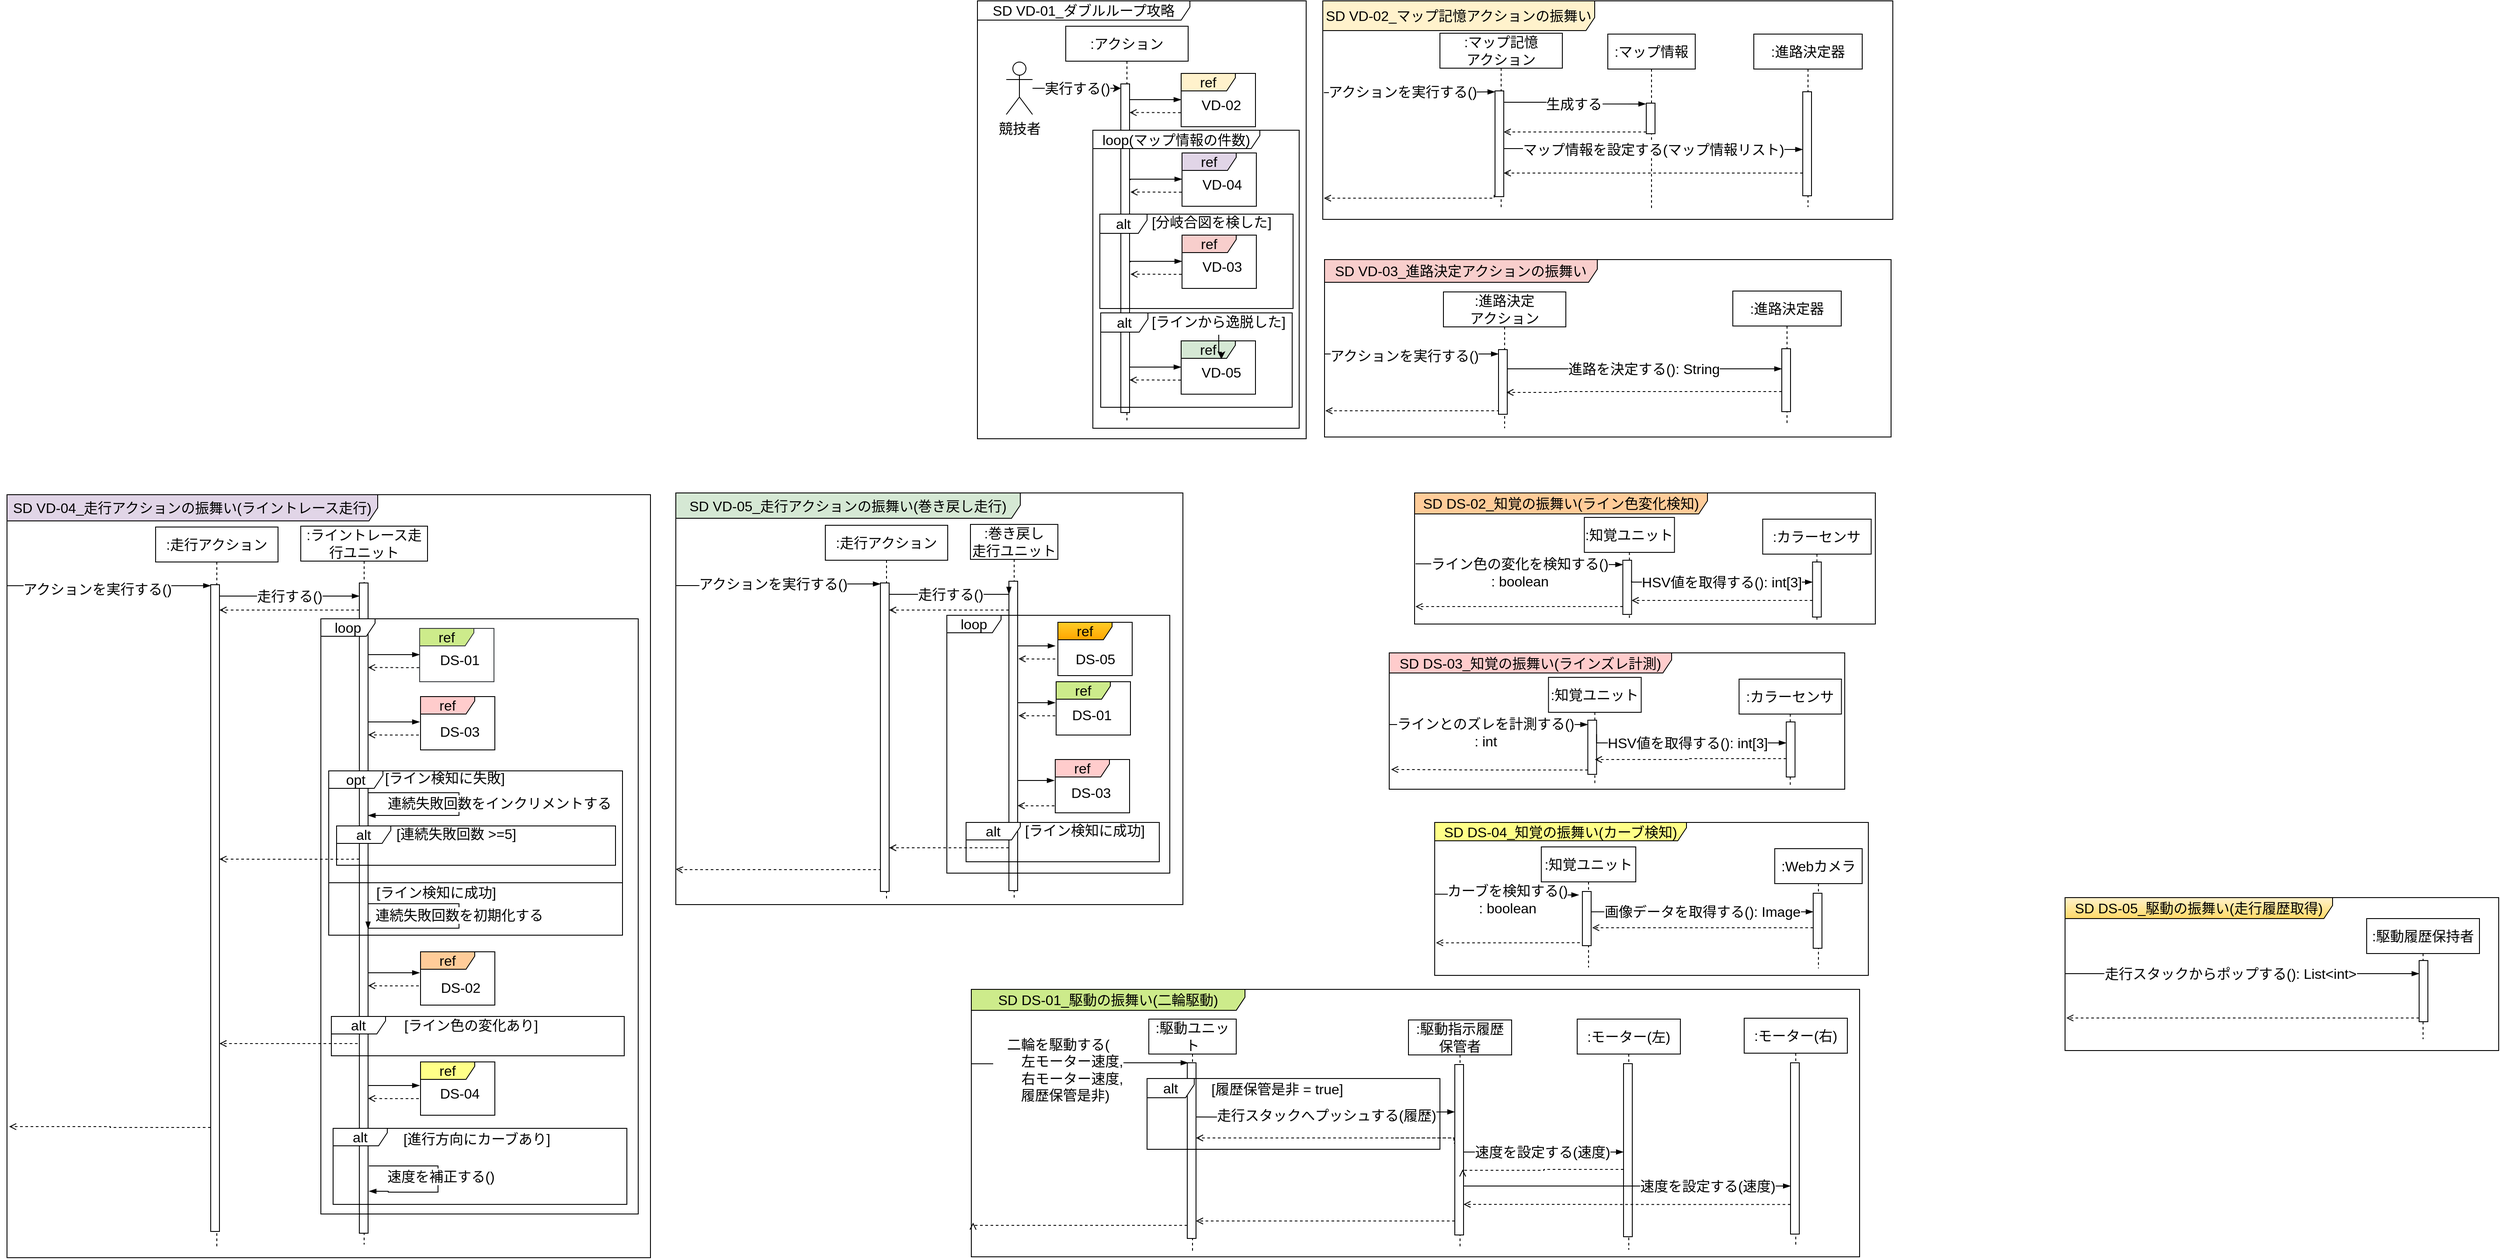 <mxfile version="28.0.6">
  <diagram name="Page-1" id="2YBvvXClWsGukQMizWep">
    <mxGraphModel dx="2642" dy="1860" grid="0" gridSize="10" guides="0" tooltips="1" connect="1" arrows="1" fold="1" page="0" pageScale="1" pageWidth="850" pageHeight="1100" math="0" shadow="0">
      <root>
        <mxCell id="0" />
        <mxCell id="1" parent="0" />
        <mxCell id="2uVVyCbOGM7wtyj-_gAp-12" value=":駆動ユニット" style="shape=umlLifeline;perimeter=lifelinePerimeter;whiteSpace=wrap;html=1;container=1;dropTarget=0;collapsible=0;recursiveResize=0;outlineConnect=0;portConstraint=eastwest;newEdgeStyle={&quot;curved&quot;:0,&quot;rounded&quot;:0};fontSize=16;" parent="1" vertex="1">
          <mxGeometry x="10" y="235" width="100" height="266" as="geometry" />
        </mxCell>
        <mxCell id="2uVVyCbOGM7wtyj-_gAp-13" value="" style="html=1;points=[[0,0,0,0,5],[0,1,0,0,-5],[1,0,0,0,5],[1,1,0,0,-5]];perimeter=orthogonalPerimeter;outlineConnect=0;targetShapes=umlLifeline;portConstraint=eastwest;newEdgeStyle={&quot;curved&quot;:0,&quot;rounded&quot;:0};fontSize=16;" parent="2uVVyCbOGM7wtyj-_gAp-12" vertex="1">
          <mxGeometry x="44" y="50" width="10" height="201" as="geometry" />
        </mxCell>
        <mxCell id="2uVVyCbOGM7wtyj-_gAp-14" value=":駆動指示履歴保管者" style="shape=umlLifeline;perimeter=lifelinePerimeter;whiteSpace=wrap;html=1;container=1;dropTarget=0;collapsible=0;recursiveResize=0;outlineConnect=0;portConstraint=eastwest;newEdgeStyle={&quot;curved&quot;:0,&quot;rounded&quot;:0};fontSize=16;" parent="1" vertex="1">
          <mxGeometry x="307" y="236" width="118" height="260" as="geometry" />
        </mxCell>
        <mxCell id="2uVVyCbOGM7wtyj-_gAp-15" value="" style="html=1;points=[[0,0,0,0,5],[0,1,0,0,-5],[1,0,0,0,5],[1,1,0,0,-5]];perimeter=orthogonalPerimeter;outlineConnect=0;targetShapes=umlLifeline;portConstraint=eastwest;newEdgeStyle={&quot;curved&quot;:0,&quot;rounded&quot;:0};fontSize=16;" parent="2uVVyCbOGM7wtyj-_gAp-14" vertex="1">
          <mxGeometry x="53" y="51" width="10" height="195" as="geometry" />
        </mxCell>
        <mxCell id="2uVVyCbOGM7wtyj-_gAp-16" value=":モーター(左)" style="shape=umlLifeline;perimeter=lifelinePerimeter;whiteSpace=wrap;html=1;container=1;dropTarget=0;collapsible=0;recursiveResize=0;outlineConnect=0;portConstraint=eastwest;newEdgeStyle={&quot;curved&quot;:0,&quot;rounded&quot;:0};fontSize=16;" parent="1" vertex="1">
          <mxGeometry x="500" y="235" width="118" height="264" as="geometry" />
        </mxCell>
        <mxCell id="2uVVyCbOGM7wtyj-_gAp-17" value="" style="html=1;points=[[0,0,0,0,5],[0,1,0,0,-5],[1,0,0,0,5],[1,1,0,0,-5]];perimeter=orthogonalPerimeter;outlineConnect=0;targetShapes=umlLifeline;portConstraint=eastwest;newEdgeStyle={&quot;curved&quot;:0,&quot;rounded&quot;:0};fontSize=16;" parent="2uVVyCbOGM7wtyj-_gAp-16" vertex="1">
          <mxGeometry x="53" y="51" width="10" height="198" as="geometry" />
        </mxCell>
        <mxCell id="2uVVyCbOGM7wtyj-_gAp-18" value=":モーター(右)" style="shape=umlLifeline;perimeter=lifelinePerimeter;whiteSpace=wrap;html=1;container=1;dropTarget=0;collapsible=0;recursiveResize=0;outlineConnect=0;portConstraint=eastwest;newEdgeStyle={&quot;curved&quot;:0,&quot;rounded&quot;:0};fontSize=16;" parent="1" vertex="1">
          <mxGeometry x="691" y="234" width="118" height="261" as="geometry" />
        </mxCell>
        <mxCell id="2uVVyCbOGM7wtyj-_gAp-19" value="" style="html=1;points=[[0,0,0,0,5],[0,1,0,0,-5],[1,0,0,0,5],[1,1,0,0,-5]];perimeter=orthogonalPerimeter;outlineConnect=0;targetShapes=umlLifeline;portConstraint=eastwest;newEdgeStyle={&quot;curved&quot;:0,&quot;rounded&quot;:0};fontSize=16;" parent="2uVVyCbOGM7wtyj-_gAp-18" vertex="1">
          <mxGeometry x="53" y="51" width="10" height="196" as="geometry" />
        </mxCell>
        <mxCell id="2uVVyCbOGM7wtyj-_gAp-21" value="二輪を駆動する(&lt;div&gt;　　左モーター速度,&lt;/div&gt;&lt;div&gt;　　右モーター速度,&lt;/div&gt;&lt;div&gt;　履歴保管是非)&lt;/div&gt;" style="edgeStyle=orthogonalEdgeStyle;rounded=0;orthogonalLoop=1;jettySize=auto;html=1;exitX=0;exitY=0.278;exitDx=0;exitDy=0;exitPerimeter=0;endArrow=blockThin;endFill=1;fontSize=16;" parent="1" edge="1" source="2uVVyCbOGM7wtyj-_gAp-20">
          <mxGeometry x="-0.192" y="-8" relative="1" as="geometry">
            <mxPoint x="-533" y="284.982" as="sourcePoint" />
            <mxPoint x="55.0" y="285" as="targetPoint" />
            <Array as="points">
              <mxPoint x="-140" y="286" />
              <mxPoint x="-140" y="285" />
            </Array>
            <mxPoint as="offset" />
          </mxGeometry>
        </mxCell>
        <mxCell id="2uVVyCbOGM7wtyj-_gAp-20" value="SD DS-01_駆動の振舞い(二輪駆動)" style="shape=umlFrame;whiteSpace=wrap;html=1;pointerEvents=0;width=313;height=24;fontSize=16;fillColor=#cdeb8b;strokeColor=#000000;" parent="1" vertex="1">
          <mxGeometry x="-193" y="201" width="1016" height="306" as="geometry" />
        </mxCell>
        <mxCell id="2uVVyCbOGM7wtyj-_gAp-22" value="走行スタックへプッシュする(履歴&lt;span style=&quot;background-color: light-dark(#ffffff, var(--ge-dark-color, #121212)); color: light-dark(rgb(0, 0, 0), rgb(255, 255, 255));&quot;&gt;)&lt;/span&gt;" style="edgeStyle=orthogonalEdgeStyle;rounded=0;orthogonalLoop=1;jettySize=auto;html=1;curved=0;endArrow=blockThin;endFill=1;fontSize=16;entryX=0;entryY=0.278;entryDx=0;entryDy=0;entryPerimeter=0;" parent="1" target="2uVVyCbOGM7wtyj-_gAp-15" edge="1">
          <mxGeometry relative="1" as="geometry">
            <mxPoint x="64" y="347.043" as="sourcePoint" />
            <mxPoint x="292.0" y="347.043" as="targetPoint" />
            <Array as="points" />
          </mxGeometry>
        </mxCell>
        <mxCell id="2uVVyCbOGM7wtyj-_gAp-23" value="alt" style="shape=umlFrame;whiteSpace=wrap;html=1;pointerEvents=0;width=54;height=22;fontSize=16;" parent="1" vertex="1">
          <mxGeometry x="8" y="303" width="335" height="81" as="geometry" />
        </mxCell>
        <mxCell id="2uVVyCbOGM7wtyj-_gAp-24" value="[履歴保管是非 = true&lt;span style=&quot;background-color: transparent; color: light-dark(rgb(0, 0, 0), rgb(255, 255, 255));&quot;&gt;]&lt;/span&gt;" style="text;html=1;align=center;verticalAlign=middle;whiteSpace=wrap;rounded=0;fontSize=16;" parent="1" vertex="1">
          <mxGeometry x="56" y="300" width="202" height="30" as="geometry" />
        </mxCell>
        <mxCell id="2uVVyCbOGM7wtyj-_gAp-25" style="edgeStyle=orthogonalEdgeStyle;rounded=0;orthogonalLoop=1;jettySize=auto;html=1;curved=0;dashed=1;endArrow=open;endFill=0;fontSize=16;" parent="1" edge="1">
          <mxGeometry relative="1" as="geometry">
            <mxPoint x="292.0" y="371.0" as="sourcePoint" />
            <mxPoint x="64" y="371.0" as="targetPoint" />
            <Array as="points">
              <mxPoint x="360" y="371" />
              <mxPoint x="360" y="377" />
              <mxPoint x="359" y="377" />
              <mxPoint x="359" y="371" />
            </Array>
          </mxGeometry>
        </mxCell>
        <mxCell id="2uVVyCbOGM7wtyj-_gAp-26" value="速度を設定する(速度)" style="edgeStyle=orthogonalEdgeStyle;rounded=0;orthogonalLoop=1;jettySize=auto;html=1;curved=0;endArrow=blockThin;endFill=1;fontSize=16;entryX=0;entryY=0.505;entryDx=0;entryDy=0;entryPerimeter=0;" parent="1" edge="1">
          <mxGeometry relative="1" as="geometry">
            <mxPoint x="370.0" y="391.0" as="sourcePoint" />
            <mxPoint x="553" y="387.08" as="targetPoint" />
            <Array as="points">
              <mxPoint x="370" y="387" />
            </Array>
          </mxGeometry>
        </mxCell>
        <mxCell id="2uVVyCbOGM7wtyj-_gAp-27" value="速度を設定する(速度)" style="edgeStyle=orthogonalEdgeStyle;rounded=0;orthogonalLoop=1;jettySize=auto;html=1;curved=0;endArrow=blockThin;endFill=1;fontSize=16;" parent="1" edge="1">
          <mxGeometry x="0.494" relative="1" as="geometry">
            <mxPoint x="370" y="423.012" as="sourcePoint" />
            <mxPoint x="744" y="426" as="targetPoint" />
            <Array as="points">
              <mxPoint x="370" y="426" />
            </Array>
            <mxPoint as="offset" />
          </mxGeometry>
        </mxCell>
        <mxCell id="2uVVyCbOGM7wtyj-_gAp-28" style="edgeStyle=orthogonalEdgeStyle;rounded=0;orthogonalLoop=1;jettySize=auto;html=1;curved=0;dashed=1;endArrow=open;endFill=0;fontSize=16;" parent="1" edge="1">
          <mxGeometry relative="1" as="geometry">
            <mxPoint x="553" y="407" as="sourcePoint" />
            <mxPoint x="369" y="407" as="targetPoint" />
            <Array as="points">
              <mxPoint x="462" y="407" />
              <mxPoint x="369" y="408" />
            </Array>
          </mxGeometry>
        </mxCell>
        <mxCell id="2uVVyCbOGM7wtyj-_gAp-29" style="edgeStyle=orthogonalEdgeStyle;rounded=0;orthogonalLoop=1;jettySize=auto;html=1;curved=0;dashed=1;endArrow=open;endFill=0;fontSize=16;" parent="1" edge="1">
          <mxGeometry relative="1" as="geometry">
            <mxPoint x="744" y="447.067" as="sourcePoint" />
            <mxPoint x="370" y="447" as="targetPoint" />
            <Array as="points">
              <mxPoint x="605" y="447" />
              <mxPoint x="605" y="447" />
            </Array>
          </mxGeometry>
        </mxCell>
        <mxCell id="2uVVyCbOGM7wtyj-_gAp-30" style="edgeStyle=orthogonalEdgeStyle;rounded=0;orthogonalLoop=1;jettySize=auto;html=1;curved=0;dashed=1;endArrow=open;endFill=0;fontSize=16;" parent="1" edge="1">
          <mxGeometry relative="1" as="geometry">
            <mxPoint x="360" y="466" as="sourcePoint" />
            <mxPoint x="64" y="466" as="targetPoint" />
            <Array as="points">
              <mxPoint x="233" y="466" />
              <mxPoint x="233" y="466" />
            </Array>
          </mxGeometry>
        </mxCell>
        <mxCell id="2uVVyCbOGM7wtyj-_gAp-31" style="edgeStyle=orthogonalEdgeStyle;rounded=0;orthogonalLoop=1;jettySize=auto;html=1;curved=0;dashed=1;endArrow=open;endFill=0;exitX=0;exitY=1;exitDx=0;exitDy=-5;exitPerimeter=0;entryX=0.002;entryY=0.872;entryDx=0;entryDy=0;entryPerimeter=0;fontSize=16;" parent="1" edge="1" target="2uVVyCbOGM7wtyj-_gAp-20">
          <mxGeometry relative="1" as="geometry">
            <mxPoint x="54" y="477.0" as="sourcePoint" />
            <mxPoint x="-533" y="475.64" as="targetPoint" />
            <Array as="points">
              <mxPoint x="54" y="471" />
            </Array>
          </mxGeometry>
        </mxCell>
        <mxCell id="2uVVyCbOGM7wtyj-_gAp-32" value="SD DS-02_知覚の振舞い(ライン色変化検知)" style="shape=umlFrame;whiteSpace=wrap;html=1;pointerEvents=0;width=335;height=24;fontSize=16;fillColor=#ffcc99;strokeColor=#000000;" parent="1" vertex="1">
          <mxGeometry x="314" y="-367" width="527" height="150" as="geometry" />
        </mxCell>
        <mxCell id="2uVVyCbOGM7wtyj-_gAp-33" value=":知覚ユニット" style="shape=umlLifeline;perimeter=lifelinePerimeter;whiteSpace=wrap;html=1;container=1;dropTarget=0;collapsible=0;recursiveResize=0;outlineConnect=0;portConstraint=eastwest;newEdgeStyle={&quot;curved&quot;:0,&quot;rounded&quot;:0};fontSize=16;" parent="1" vertex="1">
          <mxGeometry x="508.19" y="-339" width="103.06" height="117" as="geometry" />
        </mxCell>
        <mxCell id="2uVVyCbOGM7wtyj-_gAp-34" value="" style="html=1;points=[[0,0,0,0,5],[0,1,0,0,-5],[1,0,0,0,5],[1,1,0,0,-5]];perimeter=orthogonalPerimeter;outlineConnect=0;targetShapes=umlLifeline;portConstraint=eastwest;newEdgeStyle={&quot;curved&quot;:0,&quot;rounded&quot;:0};fontSize=16;" parent="2uVVyCbOGM7wtyj-_gAp-33" vertex="1">
          <mxGeometry x="44" y="49" width="10" height="62" as="geometry" />
        </mxCell>
        <mxCell id="2uVVyCbOGM7wtyj-_gAp-35" value=":カラーセンサ" style="shape=umlLifeline;perimeter=lifelinePerimeter;whiteSpace=wrap;html=1;container=1;dropTarget=0;collapsible=0;recursiveResize=0;outlineConnect=0;portConstraint=eastwest;newEdgeStyle={&quot;curved&quot;:0,&quot;rounded&quot;:0};fontSize=16;" parent="1" vertex="1">
          <mxGeometry x="712.19" y="-337" width="124.06" height="117" as="geometry" />
        </mxCell>
        <mxCell id="2uVVyCbOGM7wtyj-_gAp-36" value="" style="html=1;points=[[0,0,0,0,5],[0,1,0,0,-5],[1,0,0,0,5],[1,1,0,0,-5]];perimeter=orthogonalPerimeter;outlineConnect=0;targetShapes=umlLifeline;portConstraint=eastwest;newEdgeStyle={&quot;curved&quot;:0,&quot;rounded&quot;:0};fontSize=16;" parent="2uVVyCbOGM7wtyj-_gAp-35" vertex="1">
          <mxGeometry x="57" y="49" width="10" height="63" as="geometry" />
        </mxCell>
        <mxCell id="2uVVyCbOGM7wtyj-_gAp-37" value="ライン色の変化を検知する()&lt;div&gt;: boolean&lt;/div&gt;" style="edgeStyle=orthogonalEdgeStyle;rounded=0;orthogonalLoop=1;jettySize=auto;html=1;entryX=0;entryY=0;entryDx=0;entryDy=5;entryPerimeter=0;endArrow=blockThin;endFill=1;fontSize=16;exitX=0.002;exitY=0.541;exitDx=0;exitDy=0;exitPerimeter=0;" parent="1" target="2uVVyCbOGM7wtyj-_gAp-34" edge="1" source="2uVVyCbOGM7wtyj-_gAp-32">
          <mxGeometry x="0.004" y="-10" relative="1" as="geometry">
            <Array as="points">
              <mxPoint x="422" y="-286" />
            </Array>
            <mxPoint as="offset" />
            <mxPoint x="290" y="-285" as="sourcePoint" />
          </mxGeometry>
        </mxCell>
        <mxCell id="2uVVyCbOGM7wtyj-_gAp-38" value="HSV値を取得する(): int[3]" style="edgeStyle=orthogonalEdgeStyle;rounded=0;orthogonalLoop=1;jettySize=auto;html=1;curved=0;endArrow=blockThin;endFill=1;fontSize=16;" parent="1" target="2uVVyCbOGM7wtyj-_gAp-36" edge="1">
          <mxGeometry relative="1" as="geometry">
            <mxPoint x="562.19" y="-267" as="sourcePoint" />
            <mxPoint x="733.19" y="-267" as="targetPoint" />
            <Array as="points">
              <mxPoint x="562.25" y="-265" />
            </Array>
          </mxGeometry>
        </mxCell>
        <mxCell id="2uVVyCbOGM7wtyj-_gAp-39" style="edgeStyle=orthogonalEdgeStyle;rounded=0;orthogonalLoop=1;jettySize=auto;html=1;curved=0;endArrow=open;endFill=0;dashed=1;fontSize=16;" parent="1" source="2uVVyCbOGM7wtyj-_gAp-36" edge="1">
          <mxGeometry relative="1" as="geometry">
            <mxPoint x="788.72" y="-245" as="sourcePoint" />
            <mxPoint x="562.19" y="-244" as="targetPoint" />
            <Array as="points">
              <mxPoint x="675" y="-244" />
              <mxPoint x="675" y="-244" />
            </Array>
          </mxGeometry>
        </mxCell>
        <mxCell id="2uVVyCbOGM7wtyj-_gAp-40" style="edgeStyle=orthogonalEdgeStyle;rounded=0;orthogonalLoop=1;jettySize=auto;html=1;curved=0;endArrow=open;endFill=0;dashed=1;entryX=0.002;entryY=0.867;entryDx=0;entryDy=0;entryPerimeter=0;fontSize=16;" parent="1" source="2uVVyCbOGM7wtyj-_gAp-34" edge="1" target="2uVVyCbOGM7wtyj-_gAp-32">
          <mxGeometry relative="1" as="geometry">
            <mxPoint x="507.19" y="-233" as="sourcePoint" />
            <mxPoint x="241.015" y="-233.325" as="targetPoint" />
            <Array as="points">
              <mxPoint x="425" y="-237" />
              <mxPoint x="425" y="-237" />
            </Array>
          </mxGeometry>
        </mxCell>
        <mxCell id="2uVVyCbOGM7wtyj-_gAp-42" value="SD DS-03_知覚の振舞い(ラインズレ計測)" style="shape=umlFrame;whiteSpace=wrap;html=1;pointerEvents=0;width=323;height=23;fontSize=16;fillColor=#ffcccc;strokeColor=#000000;" parent="1" vertex="1">
          <mxGeometry x="285" y="-184" width="521" height="156" as="geometry" />
        </mxCell>
        <mxCell id="2uVVyCbOGM7wtyj-_gAp-43" value=":知覚ユニット" style="shape=umlLifeline;perimeter=lifelinePerimeter;whiteSpace=wrap;html=1;container=1;dropTarget=0;collapsible=0;recursiveResize=0;outlineConnect=0;portConstraint=eastwest;newEdgeStyle={&quot;curved&quot;:0,&quot;rounded&quot;:0};fontSize=16;" parent="1" vertex="1">
          <mxGeometry x="467.16" y="-156" width="106.06" height="121" as="geometry" />
        </mxCell>
        <mxCell id="2uVVyCbOGM7wtyj-_gAp-44" value="" style="html=1;points=[[0,0,0,0,5],[0,1,0,0,-5],[1,0,0,0,5],[1,1,0,0,-5]];perimeter=orthogonalPerimeter;outlineConnect=0;targetShapes=umlLifeline;portConstraint=eastwest;newEdgeStyle={&quot;curved&quot;:0,&quot;rounded&quot;:0};fontSize=16;" parent="2uVVyCbOGM7wtyj-_gAp-43" vertex="1">
          <mxGeometry x="45" y="49" width="10" height="62" as="geometry" />
        </mxCell>
        <mxCell id="2uVVyCbOGM7wtyj-_gAp-45" value=":カラーセンサ" style="shape=umlLifeline;perimeter=lifelinePerimeter;whiteSpace=wrap;html=1;container=1;dropTarget=0;collapsible=0;recursiveResize=0;outlineConnect=0;portConstraint=eastwest;newEdgeStyle={&quot;curved&quot;:0,&quot;rounded&quot;:0};fontSize=16;" parent="1" vertex="1">
          <mxGeometry x="685.16" y="-154" width="117.06" height="121" as="geometry" />
        </mxCell>
        <mxCell id="2uVVyCbOGM7wtyj-_gAp-46" value="" style="html=1;points=[[0,0,0,0,5],[0,1,0,0,-5],[1,0,0,0,5],[1,1,0,0,-5]];perimeter=orthogonalPerimeter;outlineConnect=0;targetShapes=umlLifeline;portConstraint=eastwest;newEdgeStyle={&quot;curved&quot;:0,&quot;rounded&quot;:0};fontSize=16;" parent="2uVVyCbOGM7wtyj-_gAp-45" vertex="1">
          <mxGeometry x="54" y="49" width="10" height="63" as="geometry" />
        </mxCell>
        <mxCell id="2uVVyCbOGM7wtyj-_gAp-47" value="ラインとのズレを計測する()&lt;div&gt;: int&lt;/div&gt;" style="edgeStyle=orthogonalEdgeStyle;rounded=0;orthogonalLoop=1;jettySize=auto;html=1;entryX=0;entryY=0;entryDx=0;entryDy=5;entryPerimeter=0;exitX=0;exitY=0.311;exitDx=0;exitDy=0;exitPerimeter=0;endArrow=blockThin;endFill=1;fontSize=16;" parent="1" source="2uVVyCbOGM7wtyj-_gAp-42" target="2uVVyCbOGM7wtyj-_gAp-44" edge="1">
          <mxGeometry x="0.101" y="-9" relative="1" as="geometry">
            <Array as="points">
              <mxPoint x="285" y="-102" />
            </Array>
            <mxPoint as="offset" />
          </mxGeometry>
        </mxCell>
        <mxCell id="2uVVyCbOGM7wtyj-_gAp-48" value="HSV値を取得する(): int[3]" style="edgeStyle=orthogonalEdgeStyle;rounded=0;orthogonalLoop=1;jettySize=auto;html=1;curved=0;endArrow=blockThin;endFill=1;fontSize=16;" parent="1" target="2uVVyCbOGM7wtyj-_gAp-46" edge="1">
          <mxGeometry relative="1" as="geometry">
            <mxPoint x="522.16" y="-91" as="sourcePoint" />
            <mxPoint x="730.16" y="-81.0" as="targetPoint" />
            <Array as="points">
              <mxPoint x="522" y="-81" />
            </Array>
          </mxGeometry>
        </mxCell>
        <mxCell id="2uVVyCbOGM7wtyj-_gAp-49" style="edgeStyle=orthogonalEdgeStyle;rounded=0;orthogonalLoop=1;jettySize=auto;html=1;curved=0;endArrow=open;endFill=0;dashed=1;fontSize=16;" parent="1" source="2uVVyCbOGM7wtyj-_gAp-46" edge="1" target="2uVVyCbOGM7wtyj-_gAp-43">
          <mxGeometry relative="1" as="geometry">
            <mxPoint x="730.16" y="-62.973" as="sourcePoint" />
            <mxPoint x="574" y="-60" as="targetPoint" />
            <Array as="points">
              <mxPoint x="626" y="-63" />
              <mxPoint x="626" y="-62" />
            </Array>
          </mxGeometry>
        </mxCell>
        <mxCell id="2uVVyCbOGM7wtyj-_gAp-50" style="edgeStyle=orthogonalEdgeStyle;rounded=0;orthogonalLoop=1;jettySize=auto;html=1;curved=0;endArrow=open;endFill=0;dashed=1;fontSize=16;entryX=0.004;entryY=0.855;entryDx=0;entryDy=0;entryPerimeter=0;" parent="1" source="2uVVyCbOGM7wtyj-_gAp-44" edge="1" target="2uVVyCbOGM7wtyj-_gAp-42">
          <mxGeometry relative="1" as="geometry">
            <mxPoint x="467.16" y="-50" as="sourcePoint" />
            <mxPoint x="282" y="-48" as="targetPoint" />
            <Array as="points">
              <mxPoint x="398" y="-50" />
              <mxPoint x="398" y="-50" />
            </Array>
          </mxGeometry>
        </mxCell>
        <mxCell id="2uVVyCbOGM7wtyj-_gAp-51" value="SD DS-04_知覚の振舞い(カーブ検知)" style="shape=umlFrame;whiteSpace=wrap;html=1;pointerEvents=0;width=288;height=21;fontSize=16;fillColor=#ffff88;strokeColor=#000000;" parent="1" vertex="1">
          <mxGeometry x="337" y="10" width="496" height="175" as="geometry" />
        </mxCell>
        <mxCell id="2uVVyCbOGM7wtyj-_gAp-52" value=":知覚ユニット" style="shape=umlLifeline;perimeter=lifelinePerimeter;whiteSpace=wrap;html=1;container=1;dropTarget=0;collapsible=0;recursiveResize=0;outlineConnect=0;portConstraint=eastwest;newEdgeStyle={&quot;curved&quot;:0,&quot;rounded&quot;:0};fontSize=16;" parent="1" vertex="1">
          <mxGeometry x="458.94" y="38" width="108.06" height="138" as="geometry" />
        </mxCell>
        <mxCell id="2uVVyCbOGM7wtyj-_gAp-53" value="" style="html=1;points=[[0,0,0,0,5],[0,1,0,0,-5],[1,0,0,0,5],[1,1,0,0,-5]];perimeter=orthogonalPerimeter;outlineConnect=0;targetShapes=umlLifeline;portConstraint=eastwest;newEdgeStyle={&quot;curved&quot;:0,&quot;rounded&quot;:0};fontSize=16;" parent="2uVVyCbOGM7wtyj-_gAp-52" vertex="1">
          <mxGeometry x="47" y="51" width="10" height="62" as="geometry" />
        </mxCell>
        <mxCell id="2uVVyCbOGM7wtyj-_gAp-54" value=":Webカメラ" style="shape=umlLifeline;perimeter=lifelinePerimeter;whiteSpace=wrap;html=1;container=1;dropTarget=0;collapsible=0;recursiveResize=0;outlineConnect=0;portConstraint=eastwest;newEdgeStyle={&quot;curved&quot;:0,&quot;rounded&quot;:0};fontSize=16;" parent="1" vertex="1">
          <mxGeometry x="725.94" y="40" width="100" height="137" as="geometry" />
        </mxCell>
        <mxCell id="2uVVyCbOGM7wtyj-_gAp-55" value="" style="html=1;points=[[0,0,0,0,5],[0,1,0,0,-5],[1,0,0,0,5],[1,1,0,0,-5]];perimeter=orthogonalPerimeter;outlineConnect=0;targetShapes=umlLifeline;portConstraint=eastwest;newEdgeStyle={&quot;curved&quot;:0,&quot;rounded&quot;:0};fontSize=16;" parent="2uVVyCbOGM7wtyj-_gAp-54" vertex="1">
          <mxGeometry x="44" y="51" width="10" height="63" as="geometry" />
        </mxCell>
        <mxCell id="2uVVyCbOGM7wtyj-_gAp-56" value="カーブを検知する()&lt;div&gt;: boolean&lt;/div&gt;" style="edgeStyle=orthogonalEdgeStyle;rounded=0;orthogonalLoop=1;jettySize=auto;html=1;entryX=0;entryY=0;entryDx=0;entryDy=5;entryPerimeter=0;endArrow=blockThin;endFill=1;fontSize=16;exitX=0;exitY=0.469;exitDx=0;exitDy=0;exitPerimeter=0;" parent="1" edge="1" source="2uVVyCbOGM7wtyj-_gAp-51">
          <mxGeometry x="0.007" y="-5" relative="1" as="geometry">
            <Array as="points">
              <mxPoint x="502" y="92" />
            </Array>
            <mxPoint as="offset" />
            <mxPoint x="317" y="92" as="sourcePoint" />
            <mxPoint x="501.94" y="93" as="targetPoint" />
          </mxGeometry>
        </mxCell>
        <mxCell id="2uVVyCbOGM7wtyj-_gAp-57" value="画像データを取得する(): Image" style="edgeStyle=orthogonalEdgeStyle;rounded=0;orthogonalLoop=1;jettySize=auto;html=1;curved=0;endArrow=blockThin;endFill=1;entryX=0.006;entryY=0.337;entryDx=0;entryDy=0;entryPerimeter=0;fontSize=16;" parent="1" target="2uVVyCbOGM7wtyj-_gAp-55" edge="1" source="2uVVyCbOGM7wtyj-_gAp-53">
          <mxGeometry relative="1" as="geometry">
            <mxPoint x="517" y="112" as="sourcePoint" />
            <mxPoint x="683.94" y="112" as="targetPoint" />
            <Array as="points">
              <mxPoint x="643" y="113" />
            </Array>
          </mxGeometry>
        </mxCell>
        <mxCell id="2uVVyCbOGM7wtyj-_gAp-58" style="edgeStyle=orthogonalEdgeStyle;rounded=0;orthogonalLoop=1;jettySize=auto;html=1;curved=0;endArrow=open;endFill=0;dashed=1;entryX=1.121;entryY=0.669;entryDx=0;entryDy=0;entryPerimeter=0;fontSize=16;" parent="1" source="2uVVyCbOGM7wtyj-_gAp-55" target="2uVVyCbOGM7wtyj-_gAp-53" edge="1">
          <mxGeometry relative="1" as="geometry">
            <mxPoint x="683.94" y="130" as="sourcePoint" />
            <mxPoint x="514" y="130" as="targetPoint" />
            <Array as="points">
              <mxPoint x="603" y="130" />
            </Array>
          </mxGeometry>
        </mxCell>
        <mxCell id="2uVVyCbOGM7wtyj-_gAp-59" style="edgeStyle=orthogonalEdgeStyle;rounded=0;orthogonalLoop=1;jettySize=auto;html=1;curved=0;endArrow=open;endFill=0;dashed=1;fontSize=16;entryX=0.003;entryY=0.787;entryDx=0;entryDy=0;entryPerimeter=0;" parent="1" edge="1" target="2uVVyCbOGM7wtyj-_gAp-51">
          <mxGeometry relative="1" as="geometry">
            <mxPoint x="502.94" y="147.675" as="sourcePoint" />
            <mxPoint x="242.115" y="147.25" as="targetPoint" />
            <Array as="points">
              <mxPoint x="418" y="147" />
              <mxPoint x="418" y="147" />
            </Array>
          </mxGeometry>
        </mxCell>
        <mxCell id="2uVVyCbOGM7wtyj-_gAp-60" value=":マップ情報" style="shape=umlLifeline;perimeter=lifelinePerimeter;whiteSpace=wrap;html=1;container=1;dropTarget=0;collapsible=0;recursiveResize=0;outlineConnect=0;portConstraint=eastwest;newEdgeStyle={&quot;curved&quot;:0,&quot;rounded&quot;:0};fontSize=16;" parent="1" vertex="1">
          <mxGeometry x="535" y="-892" width="100" height="201" as="geometry" />
        </mxCell>
        <mxCell id="2uVVyCbOGM7wtyj-_gAp-61" value="" style="html=1;points=[[0,0,0,0,5],[0,1,0,0,-5],[1,0,0,0,5],[1,1,0,0,-5]];perimeter=orthogonalPerimeter;outlineConnect=0;targetShapes=umlLifeline;portConstraint=eastwest;newEdgeStyle={&quot;curved&quot;:0,&quot;rounded&quot;:0};fontSize=16;" parent="2uVVyCbOGM7wtyj-_gAp-60" vertex="1">
          <mxGeometry x="44" y="79" width="10" height="35" as="geometry" />
        </mxCell>
        <mxCell id="2uVVyCbOGM7wtyj-_gAp-62" value=":進路決定器" style="shape=umlLifeline;perimeter=lifelinePerimeter;whiteSpace=wrap;html=1;container=1;dropTarget=0;collapsible=0;recursiveResize=0;outlineConnect=0;portConstraint=eastwest;newEdgeStyle={&quot;curved&quot;:0,&quot;rounded&quot;:0};fontSize=16;" parent="1" vertex="1">
          <mxGeometry x="702" y="-892" width="124" height="198" as="geometry" />
        </mxCell>
        <mxCell id="2uVVyCbOGM7wtyj-_gAp-63" value="" style="html=1;points=[[0,0,0,0,5],[0,1,0,0,-5],[1,0,0,0,5],[1,1,0,0,-5]];perimeter=orthogonalPerimeter;outlineConnect=0;targetShapes=umlLifeline;portConstraint=eastwest;newEdgeStyle={&quot;curved&quot;:0,&quot;rounded&quot;:0};fontSize=16;" parent="2uVVyCbOGM7wtyj-_gAp-62" vertex="1">
          <mxGeometry x="56" y="66" width="10" height="119" as="geometry" />
        </mxCell>
        <mxCell id="2uVVyCbOGM7wtyj-_gAp-64" value=":マップ記憶&lt;div&gt;アクション&lt;/div&gt;" style="shape=umlLifeline;perimeter=lifelinePerimeter;whiteSpace=wrap;html=1;container=1;dropTarget=0;collapsible=0;recursiveResize=0;outlineConnect=0;portConstraint=eastwest;newEdgeStyle={&quot;curved&quot;:0,&quot;rounded&quot;:0};fontSize=16;" parent="1" vertex="1">
          <mxGeometry x="343" y="-893" width="140" height="202" as="geometry" />
        </mxCell>
        <mxCell id="2uVVyCbOGM7wtyj-_gAp-65" value="" style="html=1;points=[[0,0,0,0,5],[0,1,0,0,-5],[1,0,0,0,5],[1,1,0,0,-5]];perimeter=orthogonalPerimeter;outlineConnect=0;targetShapes=umlLifeline;portConstraint=eastwest;newEdgeStyle={&quot;curved&quot;:0,&quot;rounded&quot;:0};fontSize=16;" parent="2uVVyCbOGM7wtyj-_gAp-64" vertex="1">
          <mxGeometry x="63" y="66" width="10" height="121" as="geometry" />
        </mxCell>
        <mxCell id="2uVVyCbOGM7wtyj-_gAp-69" value="アクションを実行する()" style="edgeStyle=orthogonalEdgeStyle;rounded=0;orthogonalLoop=1;jettySize=auto;html=1;exitX=0.002;exitY=0.42;exitDx=0;exitDy=0;exitPerimeter=0;endArrow=blockThin;endFill=1;fontSize=16;" parent="1" source="2uVVyCbOGM7wtyj-_gAp-68" edge="1">
          <mxGeometry x="-0.087" y="1" relative="1" as="geometry">
            <mxPoint x="268" y="-825.25" as="sourcePoint" />
            <mxPoint x="406" y="-825.905" as="targetPoint" />
            <Array as="points">
              <mxPoint x="302" y="-825" />
            </Array>
            <mxPoint as="offset" />
          </mxGeometry>
        </mxCell>
        <mxCell id="2uVVyCbOGM7wtyj-_gAp-68" value="SD VD-02_マップ記憶アクションの振舞い" style="shape=umlFrame;whiteSpace=wrap;html=1;pointerEvents=0;width=311;height=34;fontSize=16;fillColor=#fff2cc;strokeColor=light-dark(#000000, #6d5100);" parent="1" vertex="1">
          <mxGeometry x="209" y="-930" width="652" height="250" as="geometry" />
        </mxCell>
        <mxCell id="2uVVyCbOGM7wtyj-_gAp-70" value="生成する" style="edgeStyle=orthogonalEdgeStyle;rounded=0;orthogonalLoop=1;jettySize=auto;html=1;curved=0;entryX=-0.041;entryY=0.027;entryDx=0;entryDy=0;entryPerimeter=0;endArrow=blockThin;endFill=1;fontSize=16;" parent="1" source="2uVVyCbOGM7wtyj-_gAp-65" target="2uVVyCbOGM7wtyj-_gAp-61" edge="1">
          <mxGeometry relative="1" as="geometry">
            <Array as="points">
              <mxPoint x="485" y="-814" />
            </Array>
          </mxGeometry>
        </mxCell>
        <mxCell id="2uVVyCbOGM7wtyj-_gAp-72" style="edgeStyle=orthogonalEdgeStyle;rounded=0;orthogonalLoop=1;jettySize=auto;html=1;curved=0;endArrow=open;endFill=0;dashed=1;fontSize=16;" parent="1" source="2uVVyCbOGM7wtyj-_gAp-61" target="2uVVyCbOGM7wtyj-_gAp-65" edge="1">
          <mxGeometry relative="1" as="geometry">
            <Array as="points">
              <mxPoint x="517" y="-780" />
              <mxPoint x="517" y="-780" />
            </Array>
          </mxGeometry>
        </mxCell>
        <mxCell id="2uVVyCbOGM7wtyj-_gAp-73" value="マップ情報を設定する(マップ情報リスト)" style="edgeStyle=orthogonalEdgeStyle;rounded=0;orthogonalLoop=1;jettySize=auto;html=1;curved=0;fontSize=16;endArrow=blockThin;endFill=1;" parent="1" target="2uVVyCbOGM7wtyj-_gAp-63" edge="1">
          <mxGeometry relative="1" as="geometry">
            <mxPoint x="416" y="-761" as="sourcePoint" />
            <mxPoint x="719" y="-761" as="targetPoint" />
            <Array as="points">
              <mxPoint x="587" y="-760" />
            </Array>
          </mxGeometry>
        </mxCell>
        <mxCell id="2uVVyCbOGM7wtyj-_gAp-75" style="edgeStyle=orthogonalEdgeStyle;rounded=0;orthogonalLoop=1;jettySize=auto;html=1;curved=0;endArrow=open;endFill=0;dashed=1;fontSize=16;" parent="1" source="2uVVyCbOGM7wtyj-_gAp-63" target="2uVVyCbOGM7wtyj-_gAp-65" edge="1">
          <mxGeometry relative="1" as="geometry">
            <mxPoint x="718" y="-734" as="sourcePoint" />
            <mxPoint x="581" y="-734" as="targetPoint" />
            <Array as="points">
              <mxPoint x="567" y="-733" />
              <mxPoint x="567" y="-733" />
            </Array>
          </mxGeometry>
        </mxCell>
        <mxCell id="2uVVyCbOGM7wtyj-_gAp-76" style="edgeStyle=orthogonalEdgeStyle;rounded=0;orthogonalLoop=1;jettySize=auto;html=1;curved=0;endArrow=open;endFill=0;dashed=1;fontSize=16;entryX=0.002;entryY=0.903;entryDx=0;entryDy=0;entryPerimeter=0;" parent="1" target="2uVVyCbOGM7wtyj-_gAp-68" edge="1">
          <mxGeometry relative="1" as="geometry">
            <mxPoint x="405" y="-708" as="sourcePoint" />
            <mxPoint x="268" y="-708" as="targetPoint" />
            <Array as="points">
              <mxPoint x="405" y="-704" />
            </Array>
          </mxGeometry>
        </mxCell>
        <mxCell id="2uVVyCbOGM7wtyj-_gAp-79" value=":進路決定器" style="shape=umlLifeline;perimeter=lifelinePerimeter;whiteSpace=wrap;html=1;container=1;dropTarget=0;collapsible=0;recursiveResize=0;outlineConnect=0;portConstraint=eastwest;newEdgeStyle={&quot;curved&quot;:0,&quot;rounded&quot;:0};fontSize=16;" parent="1" vertex="1">
          <mxGeometry x="678" y="-598" width="124" height="154" as="geometry" />
        </mxCell>
        <mxCell id="2uVVyCbOGM7wtyj-_gAp-80" value="" style="html=1;points=[[0,0,0,0,5],[0,1,0,0,-5],[1,0,0,0,5],[1,1,0,0,-5]];perimeter=orthogonalPerimeter;outlineConnect=0;targetShapes=umlLifeline;portConstraint=eastwest;newEdgeStyle={&quot;curved&quot;:0,&quot;rounded&quot;:0};fontSize=16;" parent="2uVVyCbOGM7wtyj-_gAp-79" vertex="1">
          <mxGeometry x="56" y="66" width="10" height="72" as="geometry" />
        </mxCell>
        <mxCell id="2uVVyCbOGM7wtyj-_gAp-81" value=":進路決定&lt;div&gt;アクション&lt;/div&gt;" style="shape=umlLifeline;perimeter=lifelinePerimeter;whiteSpace=wrap;html=1;container=1;dropTarget=0;collapsible=0;recursiveResize=0;outlineConnect=0;portConstraint=eastwest;newEdgeStyle={&quot;curved&quot;:0,&quot;rounded&quot;:0};fontSize=16;" parent="1" vertex="1">
          <mxGeometry x="347" y="-597" width="140" height="156" as="geometry" />
        </mxCell>
        <mxCell id="2uVVyCbOGM7wtyj-_gAp-82" value="" style="html=1;points=[[0,0,0,0,5],[0,1,0,0,-5],[1,0,0,0,5],[1,1,0,0,-5]];perimeter=orthogonalPerimeter;outlineConnect=0;targetShapes=umlLifeline;portConstraint=eastwest;newEdgeStyle={&quot;curved&quot;:0,&quot;rounded&quot;:0};fontSize=16;" parent="2uVVyCbOGM7wtyj-_gAp-81" vertex="1">
          <mxGeometry x="63" y="66" width="10" height="74" as="geometry" />
        </mxCell>
        <mxCell id="2uVVyCbOGM7wtyj-_gAp-83" value="アクションを実行する()" style="edgeStyle=orthogonalEdgeStyle;rounded=0;orthogonalLoop=1;jettySize=auto;html=1;exitX=0;exitY=0.419;exitDx=0;exitDy=0;exitPerimeter=0;endArrow=blockThin;endFill=1;fontSize=16;entryX=0;entryY=0;entryDx=0;entryDy=5;entryPerimeter=0;" parent="1" source="2uVVyCbOGM7wtyj-_gAp-84" target="2uVVyCbOGM7wtyj-_gAp-82" edge="1">
          <mxGeometry x="0.027" y="-2" relative="1" as="geometry">
            <mxPoint x="236" y="-529.912" as="sourcePoint" />
            <mxPoint x="350" y="-529.905" as="targetPoint" />
            <Array as="points">
              <mxPoint x="211" y="-526" />
            </Array>
            <mxPoint as="offset" />
          </mxGeometry>
        </mxCell>
        <mxCell id="2uVVyCbOGM7wtyj-_gAp-84" value="SD VD-03_進路決定アクションの振舞い" style="shape=umlFrame;whiteSpace=wrap;html=1;pointerEvents=0;width=312;height=26;fontSize=16;fillColor=#f8cecc;strokeColor=default;" parent="1" vertex="1">
          <mxGeometry x="211" y="-634" width="648" height="203" as="geometry" />
        </mxCell>
        <mxCell id="2uVVyCbOGM7wtyj-_gAp-87" value="進路を決定する(): String" style="edgeStyle=orthogonalEdgeStyle;rounded=0;orthogonalLoop=1;jettySize=auto;html=1;curved=0;fontSize=16;endArrow=blockThin;endFill=1;" parent="1" target="2uVVyCbOGM7wtyj-_gAp-80" edge="1">
          <mxGeometry relative="1" as="geometry">
            <mxPoint x="420" y="-511" as="sourcePoint" />
            <mxPoint x="696" y="-511" as="targetPoint" />
            <Array as="points">
              <mxPoint x="420" y="-511" />
              <mxPoint x="420" y="-509" />
            </Array>
          </mxGeometry>
        </mxCell>
        <mxCell id="2uVVyCbOGM7wtyj-_gAp-88" style="edgeStyle=orthogonalEdgeStyle;rounded=0;orthogonalLoop=1;jettySize=auto;html=1;curved=0;endArrow=open;endFill=0;dashed=1;fontSize=16;" parent="1" source="2uVVyCbOGM7wtyj-_gAp-80" edge="1">
          <mxGeometry relative="1" as="geometry">
            <mxPoint x="695" y="-484" as="sourcePoint" />
            <mxPoint x="419" y="-482" as="targetPoint" />
            <Array as="points">
              <mxPoint x="480" y="-483" />
              <mxPoint x="393" y="-482" />
            </Array>
          </mxGeometry>
        </mxCell>
        <mxCell id="2uVVyCbOGM7wtyj-_gAp-89" style="edgeStyle=orthogonalEdgeStyle;rounded=0;orthogonalLoop=1;jettySize=auto;html=1;curved=0;endArrow=open;endFill=0;dashed=1;fontSize=16;exitX=0;exitY=1;exitDx=0;exitDy=-5;exitPerimeter=0;" parent="1" source="2uVVyCbOGM7wtyj-_gAp-82" edge="1">
          <mxGeometry relative="1" as="geometry">
            <mxPoint x="349" y="-461" as="sourcePoint" />
            <mxPoint x="212" y="-461" as="targetPoint" />
            <Array as="points">
              <mxPoint x="410" y="-461" />
            </Array>
          </mxGeometry>
        </mxCell>
        <mxCell id="2uVVyCbOGM7wtyj-_gAp-91" value=":ライントレース走行ユニット" style="shape=umlLifeline;perimeter=lifelinePerimeter;whiteSpace=wrap;html=1;container=1;dropTarget=0;collapsible=0;recursiveResize=0;outlineConnect=0;portConstraint=eastwest;newEdgeStyle={&quot;curved&quot;:0,&quot;rounded&quot;:0};fontSize=16;" parent="1" vertex="1">
          <mxGeometry x="-960" y="-329" width="145" height="822" as="geometry" />
        </mxCell>
        <mxCell id="2uVVyCbOGM7wtyj-_gAp-92" value="" style="html=1;points=[[0,0,0,0,5],[0,1,0,0,-5],[1,0,0,0,5],[1,1,0,0,-5]];perimeter=orthogonalPerimeter;outlineConnect=0;targetShapes=umlLifeline;portConstraint=eastwest;newEdgeStyle={&quot;curved&quot;:0,&quot;rounded&quot;:0};fontSize=16;" parent="2uVVyCbOGM7wtyj-_gAp-91" vertex="1">
          <mxGeometry x="67" y="65" width="10" height="744" as="geometry" />
        </mxCell>
        <mxCell id="2uVVyCbOGM7wtyj-_gAp-133" value="連続失敗回数をインクリメントする" style="edgeStyle=orthogonalEdgeStyle;rounded=0;orthogonalLoop=1;jettySize=auto;html=1;curved=0;endArrow=blockThin;endFill=1;fontSize=16;" parent="2uVVyCbOGM7wtyj-_gAp-91" edge="1">
          <mxGeometry x="0.028" y="46" relative="1" as="geometry">
            <mxPoint x="77" y="314" as="sourcePoint" />
            <mxPoint x="77" y="331" as="targetPoint" />
            <Array as="points">
              <mxPoint x="77" y="305" />
              <mxPoint x="181" y="305" />
              <mxPoint x="181" y="331" />
            </Array>
            <mxPoint as="offset" />
          </mxGeometry>
        </mxCell>
        <mxCell id="2uVVyCbOGM7wtyj-_gAp-95" value=":走行アクション" style="shape=umlLifeline;perimeter=lifelinePerimeter;whiteSpace=wrap;html=1;container=1;dropTarget=0;collapsible=0;recursiveResize=0;outlineConnect=0;portConstraint=eastwest;newEdgeStyle={&quot;curved&quot;:0,&quot;rounded&quot;:0};fontSize=16;" parent="1" vertex="1">
          <mxGeometry x="-1126" y="-328" width="140" height="825" as="geometry" />
        </mxCell>
        <mxCell id="2uVVyCbOGM7wtyj-_gAp-96" value="" style="html=1;points=[[0,0,0,0,5],[0,1,0,0,-5],[1,0,0,0,5],[1,1,0,0,-5]];perimeter=orthogonalPerimeter;outlineConnect=0;targetShapes=umlLifeline;portConstraint=eastwest;newEdgeStyle={&quot;curved&quot;:0,&quot;rounded&quot;:0};fontSize=16;" parent="2uVVyCbOGM7wtyj-_gAp-95" vertex="1">
          <mxGeometry x="63" y="66" width="10" height="740" as="geometry" />
        </mxCell>
        <mxCell id="2uVVyCbOGM7wtyj-_gAp-97" value="アクションを実行する()" style="edgeStyle=orthogonalEdgeStyle;rounded=0;orthogonalLoop=1;jettySize=auto;html=1;exitX=0;exitY=0.419;exitDx=0;exitDy=0;exitPerimeter=0;endArrow=blockThin;endFill=1;fontSize=16;" parent="1" source="2uVVyCbOGM7wtyj-_gAp-98" edge="1">
          <mxGeometry x="0.473" y="-4" relative="1" as="geometry">
            <mxPoint x="-1177" y="-260.912" as="sourcePoint" />
            <mxPoint x="-1063" y="-260.905" as="targetPoint" />
            <Array as="points">
              <mxPoint x="-1296" y="-261" />
            </Array>
            <mxPoint as="offset" />
          </mxGeometry>
        </mxCell>
        <mxCell id="2uVVyCbOGM7wtyj-_gAp-98" value="SD VD-04_走行アクションの振舞い(ライントレース走行)" style="shape=umlFrame;whiteSpace=wrap;html=1;pointerEvents=0;width=424;height=30;fontSize=16;fillColor=#e1d5e7;strokeColor=default;" parent="1" vertex="1">
          <mxGeometry x="-1296" y="-365" width="736" height="873" as="geometry" />
        </mxCell>
        <mxCell id="2uVVyCbOGM7wtyj-_gAp-99" value="走行する()" style="edgeStyle=orthogonalEdgeStyle;rounded=0;orthogonalLoop=1;jettySize=auto;html=1;curved=0;endArrow=blockThin;endFill=1;fontSize=16;" parent="1" source="2uVVyCbOGM7wtyj-_gAp-96" target="2uVVyCbOGM7wtyj-_gAp-92" edge="1">
          <mxGeometry relative="1" as="geometry">
            <Array as="points">
              <mxPoint x="-941" y="-249" />
              <mxPoint x="-941" y="-249" />
            </Array>
            <mxPoint x="-916" y="-250" as="targetPoint" />
          </mxGeometry>
        </mxCell>
        <mxCell id="2uVVyCbOGM7wtyj-_gAp-100" style="edgeStyle=orthogonalEdgeStyle;rounded=0;orthogonalLoop=1;jettySize=auto;html=1;curved=0;endArrow=open;endFill=0;dashed=1;fontSize=16;" parent="1" source="2uVVyCbOGM7wtyj-_gAp-92" edge="1">
          <mxGeometry relative="1" as="geometry">
            <Array as="points">
              <mxPoint x="-947" y="-233" />
              <mxPoint x="-947" y="-233" />
            </Array>
            <mxPoint x="-916" y="-233" as="sourcePoint" />
            <mxPoint x="-1053" y="-233" as="targetPoint" />
          </mxGeometry>
        </mxCell>
        <mxCell id="2uVVyCbOGM7wtyj-_gAp-104" value="ref" style="shape=umlFrame;whiteSpace=wrap;html=1;pointerEvents=0;width=62;height=20;fontSize=16;fillColor=#cdeb8b;strokeColor=#36393d;" parent="1" vertex="1">
          <mxGeometry x="-824" y="-212" width="85" height="61" as="geometry" />
        </mxCell>
        <mxCell id="2uVVyCbOGM7wtyj-_gAp-105" value="DS-01" style="text;html=1;align=center;verticalAlign=middle;whiteSpace=wrap;rounded=0;fontSize=16;" parent="1" vertex="1">
          <mxGeometry x="-808" y="-191" width="60" height="30" as="geometry" />
        </mxCell>
        <mxCell id="2uVVyCbOGM7wtyj-_gAp-106" style="edgeStyle=orthogonalEdgeStyle;rounded=0;orthogonalLoop=1;jettySize=auto;html=1;curved=0;endArrow=blockThin;endFill=1;fontSize=16;" parent="1" target="2uVVyCbOGM7wtyj-_gAp-104" edge="1">
          <mxGeometry relative="1" as="geometry">
            <mxPoint x="-883" y="-181" as="sourcePoint" />
            <Array as="points">
              <mxPoint x="-883" y="-182" />
            </Array>
          </mxGeometry>
        </mxCell>
        <mxCell id="2uVVyCbOGM7wtyj-_gAp-108" style="edgeStyle=orthogonalEdgeStyle;rounded=0;orthogonalLoop=1;jettySize=auto;html=1;curved=0;endArrow=open;endFill=0;dashed=1;exitX=-0.006;exitY=0.735;exitDx=0;exitDy=0;exitPerimeter=0;fontSize=16;" parent="1" source="2uVVyCbOGM7wtyj-_gAp-104" edge="1">
          <mxGeometry relative="1" as="geometry">
            <Array as="points">
              <mxPoint x="-862" y="-167" />
              <mxPoint x="-862" y="-167" />
            </Array>
            <mxPoint x="-791" y="-215" as="sourcePoint" />
            <mxPoint x="-883" y="-167.211" as="targetPoint" />
          </mxGeometry>
        </mxCell>
        <mxCell id="2uVVyCbOGM7wtyj-_gAp-110" value="ref" style="shape=umlFrame;whiteSpace=wrap;html=1;pointerEvents=0;width=62;height=20;fontSize=16;fillColor=#ffcccc;strokeColor=#000000;" parent="1" vertex="1">
          <mxGeometry x="-823" y="-134" width="85" height="61" as="geometry" />
        </mxCell>
        <mxCell id="2uVVyCbOGM7wtyj-_gAp-111" value="DS-03" style="text;html=1;align=center;verticalAlign=middle;whiteSpace=wrap;rounded=0;fontSize=16;" parent="1" vertex="1">
          <mxGeometry x="-808" y="-109" width="60" height="30" as="geometry" />
        </mxCell>
        <mxCell id="2uVVyCbOGM7wtyj-_gAp-112" value="ref" style="shape=umlFrame;whiteSpace=wrap;html=1;pointerEvents=0;width=62;height=20;fontSize=16;fillColor=#ffcc99;strokeColor=#000000;" parent="1" vertex="1">
          <mxGeometry x="-823" y="158" width="85" height="61" as="geometry" />
        </mxCell>
        <mxCell id="2uVVyCbOGM7wtyj-_gAp-113" value="ref" style="shape=umlFrame;whiteSpace=wrap;html=1;pointerEvents=0;width=62;height=20;fontSize=16;fillColor=#ffff88;strokeColor=#000000;" parent="1" vertex="1">
          <mxGeometry x="-823" y="284" width="85" height="61" as="geometry" />
        </mxCell>
        <mxCell id="2uVVyCbOGM7wtyj-_gAp-114" value="DS-02" style="text;html=1;align=center;verticalAlign=middle;whiteSpace=wrap;rounded=0;fontSize=16;" parent="1" vertex="1">
          <mxGeometry x="-807" y="184" width="60" height="30" as="geometry" />
        </mxCell>
        <mxCell id="2uVVyCbOGM7wtyj-_gAp-116" value="DS-04" style="text;html=1;align=center;verticalAlign=middle;whiteSpace=wrap;rounded=0;fontSize=16;" parent="1" vertex="1">
          <mxGeometry x="-808" y="305" width="60" height="30" as="geometry" />
        </mxCell>
        <mxCell id="2uVVyCbOGM7wtyj-_gAp-125" style="edgeStyle=orthogonalEdgeStyle;rounded=0;orthogonalLoop=1;jettySize=auto;html=1;curved=0;endArrow=blockThin;endFill=1;fontSize=16;" parent="1" edge="1">
          <mxGeometry relative="1" as="geometry">
            <mxPoint x="-883" y="-104" as="sourcePoint" />
            <mxPoint x="-824" y="-105" as="targetPoint" />
            <Array as="points">
              <mxPoint x="-883" y="-105" />
            </Array>
          </mxGeometry>
        </mxCell>
        <mxCell id="2uVVyCbOGM7wtyj-_gAp-126" style="edgeStyle=orthogonalEdgeStyle;rounded=0;orthogonalLoop=1;jettySize=auto;html=1;curved=0;endArrow=open;endFill=0;dashed=1;exitX=-0.006;exitY=0.735;exitDx=0;exitDy=0;exitPerimeter=0;fontSize=16;" parent="1" edge="1">
          <mxGeometry relative="1" as="geometry">
            <Array as="points">
              <mxPoint x="-862" y="-90" />
              <mxPoint x="-862" y="-90" />
            </Array>
            <mxPoint x="-825" y="-90" as="sourcePoint" />
            <mxPoint x="-883" y="-90.211" as="targetPoint" />
          </mxGeometry>
        </mxCell>
        <mxCell id="2uVVyCbOGM7wtyj-_gAp-127" style="edgeStyle=orthogonalEdgeStyle;rounded=0;orthogonalLoop=1;jettySize=auto;html=1;curved=0;endArrow=blockThin;endFill=1;fontSize=16;" parent="1" edge="1">
          <mxGeometry relative="1" as="geometry">
            <mxPoint x="-883" y="183" as="sourcePoint" />
            <mxPoint x="-824" y="182" as="targetPoint" />
            <Array as="points">
              <mxPoint x="-883" y="182" />
            </Array>
          </mxGeometry>
        </mxCell>
        <mxCell id="2uVVyCbOGM7wtyj-_gAp-128" style="edgeStyle=orthogonalEdgeStyle;rounded=0;orthogonalLoop=1;jettySize=auto;html=1;curved=0;endArrow=open;endFill=0;dashed=1;exitX=-0.006;exitY=0.735;exitDx=0;exitDy=0;exitPerimeter=0;fontSize=16;" parent="1" edge="1">
          <mxGeometry relative="1" as="geometry">
            <Array as="points">
              <mxPoint x="-862" y="197" />
              <mxPoint x="-862" y="197" />
            </Array>
            <mxPoint x="-825" y="197" as="sourcePoint" />
            <mxPoint x="-883" y="196.789" as="targetPoint" />
          </mxGeometry>
        </mxCell>
        <mxCell id="2uVVyCbOGM7wtyj-_gAp-129" style="edgeStyle=orthogonalEdgeStyle;rounded=0;orthogonalLoop=1;jettySize=auto;html=1;curved=0;endArrow=blockThin;endFill=1;fontSize=16;" parent="1" edge="1">
          <mxGeometry relative="1" as="geometry">
            <mxPoint x="-883" y="312" as="sourcePoint" />
            <mxPoint x="-824" y="311" as="targetPoint" />
            <Array as="points">
              <mxPoint x="-883" y="311" />
            </Array>
          </mxGeometry>
        </mxCell>
        <mxCell id="2uVVyCbOGM7wtyj-_gAp-130" style="edgeStyle=orthogonalEdgeStyle;rounded=0;orthogonalLoop=1;jettySize=auto;html=1;curved=0;endArrow=open;endFill=0;dashed=1;exitX=-0.006;exitY=0.735;exitDx=0;exitDy=0;exitPerimeter=0;fontSize=16;" parent="1" edge="1">
          <mxGeometry relative="1" as="geometry">
            <Array as="points">
              <mxPoint x="-862" y="326" />
              <mxPoint x="-862" y="326" />
            </Array>
            <mxPoint x="-825" y="326" as="sourcePoint" />
            <mxPoint x="-883" y="325.789" as="targetPoint" />
          </mxGeometry>
        </mxCell>
        <mxCell id="2uVVyCbOGM7wtyj-_gAp-131" value="opt" style="shape=umlFrame;whiteSpace=wrap;html=1;pointerEvents=0;width=62;height=20;fontSize=16;" parent="1" vertex="1">
          <mxGeometry x="-928" y="-49" width="336" height="128" as="geometry" />
        </mxCell>
        <mxCell id="2uVVyCbOGM7wtyj-_gAp-132" value="[ライン検知に失敗]" style="text;html=1;align=center;verticalAlign=middle;whiteSpace=wrap;rounded=0;fontSize=16;" parent="1" vertex="1">
          <mxGeometry x="-876" y="-56" width="162" height="30" as="geometry" />
        </mxCell>
        <mxCell id="2uVVyCbOGM7wtyj-_gAp-135" value="[ライン検知に成功]" style="text;html=1;align=center;verticalAlign=middle;whiteSpace=wrap;rounded=0;fontSize=16;" parent="1" vertex="1">
          <mxGeometry x="-886" y="75" width="162" height="30" as="geometry" />
        </mxCell>
        <mxCell id="2uVVyCbOGM7wtyj-_gAp-136" value="連続失敗回数を初期化する" style="edgeStyle=orthogonalEdgeStyle;rounded=0;orthogonalLoop=1;jettySize=auto;html=1;curved=0;endArrow=blockThin;endFill=1;fontSize=16;" parent="1" edge="1">
          <mxGeometry x="-0.008" relative="1" as="geometry">
            <mxPoint x="-883" y="102" as="sourcePoint" />
            <mxPoint x="-883" y="132" as="targetPoint" />
            <Array as="points">
              <mxPoint x="-883" y="103" />
              <mxPoint x="-779" y="103" />
              <mxPoint x="-779" y="131" />
              <mxPoint x="-883" y="131" />
            </Array>
            <mxPoint as="offset" />
          </mxGeometry>
        </mxCell>
        <mxCell id="2uVVyCbOGM7wtyj-_gAp-137" value="alt" style="shape=umlFrame;whiteSpace=wrap;html=1;pointerEvents=0;width=62;height=20;fontSize=16;" parent="1" vertex="1">
          <mxGeometry x="-919" y="14" width="319" height="45" as="geometry" />
        </mxCell>
        <mxCell id="2uVVyCbOGM7wtyj-_gAp-139" style="edgeStyle=orthogonalEdgeStyle;rounded=0;orthogonalLoop=1;jettySize=auto;html=1;curved=0;endArrow=open;endFill=0;dashed=1;fontSize=16;" parent="1" edge="1">
          <mxGeometry relative="1" as="geometry">
            <mxPoint x="-893" y="52.059" as="sourcePoint" />
            <mxPoint x="-1053" y="52" as="targetPoint" />
            <Array as="points">
              <mxPoint x="-997" y="52" />
              <mxPoint x="-997" y="52" />
            </Array>
          </mxGeometry>
        </mxCell>
        <mxCell id="2uVVyCbOGM7wtyj-_gAp-140" value="[連続失敗回数 &amp;gt;=5]" style="text;html=1;align=center;verticalAlign=middle;whiteSpace=wrap;rounded=0;fontSize=16;" parent="1" vertex="1">
          <mxGeometry x="-863" y="8" width="162" height="30" as="geometry" />
        </mxCell>
        <mxCell id="2uVVyCbOGM7wtyj-_gAp-141" value="alt" style="shape=umlFrame;whiteSpace=wrap;html=1;pointerEvents=0;width=62;height=20;fontSize=16;" parent="1" vertex="1">
          <mxGeometry x="-925" y="232" width="335" height="45" as="geometry" />
        </mxCell>
        <mxCell id="2uVVyCbOGM7wtyj-_gAp-142" style="edgeStyle=orthogonalEdgeStyle;rounded=0;orthogonalLoop=1;jettySize=auto;html=1;curved=0;endArrow=open;endFill=0;dashed=1;fontSize=16;exitX=0;exitY=0.713;exitDx=0;exitDy=0;exitPerimeter=0;" parent="1" edge="1">
          <mxGeometry relative="1" as="geometry">
            <mxPoint x="-893" y="375.095" as="sourcePoint" />
            <mxPoint x="-1053" y="263" as="targetPoint" />
            <Array as="points">
              <mxPoint x="-893" y="263" />
            </Array>
          </mxGeometry>
        </mxCell>
        <mxCell id="2uVVyCbOGM7wtyj-_gAp-143" value="[ライン色の変化あり]" style="text;html=1;align=center;verticalAlign=middle;whiteSpace=wrap;rounded=0;fontSize=16;" parent="1" vertex="1">
          <mxGeometry x="-846" y="227" width="162" height="30" as="geometry" />
        </mxCell>
        <mxCell id="2uVVyCbOGM7wtyj-_gAp-144" value="alt" style="shape=umlFrame;whiteSpace=wrap;html=1;pointerEvents=0;width=62;height=20;fontSize=16;" parent="1" vertex="1">
          <mxGeometry x="-923" y="360" width="336" height="87" as="geometry" />
        </mxCell>
        <mxCell id="2uVVyCbOGM7wtyj-_gAp-145" value="[進行方向にカーブあり]" style="text;html=1;align=center;verticalAlign=middle;whiteSpace=wrap;rounded=0;fontSize=16;" parent="1" vertex="1">
          <mxGeometry x="-848" y="357" width="179" height="30" as="geometry" />
        </mxCell>
        <mxCell id="DYD2eFPWciIQ5osRXWx_-1" value="速度を補正する()" style="edgeStyle=orthogonalEdgeStyle;rounded=0;orthogonalLoop=1;jettySize=auto;html=1;curved=0;endArrow=blockThin;endFill=1;fontSize=16;" parent="1" edge="1">
          <mxGeometry x="-0.044" y="3" relative="1" as="geometry">
            <mxPoint x="-882" y="403" as="sourcePoint" />
            <mxPoint x="-882" y="432" as="targetPoint" />
            <Array as="points">
              <mxPoint x="-803" y="403" />
              <mxPoint x="-803" y="433" />
              <mxPoint x="-860" y="433" />
            </Array>
            <mxPoint as="offset" />
          </mxGeometry>
        </mxCell>
        <mxCell id="DYD2eFPWciIQ5osRXWx_-2" style="edgeStyle=orthogonalEdgeStyle;rounded=0;orthogonalLoop=1;jettySize=auto;html=1;curved=0;endArrow=open;endFill=0;dashed=1;fontSize=16;entryX=0.002;entryY=0.965;entryDx=0;entryDy=0;entryPerimeter=0;" parent="1" source="2uVVyCbOGM7wtyj-_gAp-96" edge="1">
          <mxGeometry relative="1" as="geometry">
            <mxPoint x="-1062" y="474" as="sourcePoint" />
            <mxPoint x="-1293.528" y="358.015" as="targetPoint" />
            <Array as="points">
              <mxPoint x="-1178" y="359" />
            </Array>
          </mxGeometry>
        </mxCell>
        <mxCell id="Eie4RhlPIuN-uebgllGi-1" value=":巻き戻し&lt;div&gt;走行ユニット&lt;/div&gt;" style="shape=umlLifeline;perimeter=lifelinePerimeter;whiteSpace=wrap;html=1;container=1;dropTarget=0;collapsible=0;recursiveResize=0;outlineConnect=0;portConstraint=eastwest;newEdgeStyle={&quot;curved&quot;:0,&quot;rounded&quot;:0};fontSize=16;" parent="1" vertex="1">
          <mxGeometry x="-194" y="-331" width="100" height="428" as="geometry" />
        </mxCell>
        <mxCell id="Eie4RhlPIuN-uebgllGi-2" value="" style="html=1;points=[[0,0,0,0,5],[0,1,0,0,-5],[1,0,0,0,5],[1,1,0,0,-5]];perimeter=orthogonalPerimeter;outlineConnect=0;targetShapes=umlLifeline;portConstraint=eastwest;newEdgeStyle={&quot;curved&quot;:0,&quot;rounded&quot;:0};fontSize=16;" parent="Eie4RhlPIuN-uebgllGi-1" vertex="1">
          <mxGeometry x="44" y="65" width="10" height="354" as="geometry" />
        </mxCell>
        <mxCell id="Eie4RhlPIuN-uebgllGi-4" value=":走行アクション" style="shape=umlLifeline;perimeter=lifelinePerimeter;whiteSpace=wrap;html=1;container=1;dropTarget=0;collapsible=0;recursiveResize=0;outlineConnect=0;portConstraint=eastwest;newEdgeStyle={&quot;curved&quot;:0,&quot;rounded&quot;:0};fontSize=16;" parent="1" vertex="1">
          <mxGeometry x="-360" y="-330" width="140" height="429" as="geometry" />
        </mxCell>
        <mxCell id="Eie4RhlPIuN-uebgllGi-5" value="" style="html=1;points=[[0,0,0,0,5],[0,1,0,0,-5],[1,0,0,0,5],[1,1,0,0,-5]];perimeter=orthogonalPerimeter;outlineConnect=0;targetShapes=umlLifeline;portConstraint=eastwest;newEdgeStyle={&quot;curved&quot;:0,&quot;rounded&quot;:0};fontSize=16;" parent="Eie4RhlPIuN-uebgllGi-4" vertex="1">
          <mxGeometry x="63" y="66" width="10" height="353" as="geometry" />
        </mxCell>
        <mxCell id="Eie4RhlPIuN-uebgllGi-6" value="アクションを実行する()" style="edgeStyle=orthogonalEdgeStyle;rounded=0;orthogonalLoop=1;jettySize=auto;html=1;endArrow=blockThin;endFill=1;fontSize=16;exitX=0;exitY=0.247;exitDx=0;exitDy=0;exitPerimeter=0;" parent="1" source="Eie4RhlPIuN-uebgllGi-7" edge="1">
          <mxGeometry x="0.005" relative="1" as="geometry">
            <mxPoint x="-530" y="-275" as="sourcePoint" />
            <mxPoint x="-297" y="-262.905" as="targetPoint" />
            <Array as="points">
              <mxPoint x="-531" y="-261" />
              <mxPoint x="-435" y="-261" />
              <mxPoint x="-435" y="-263" />
            </Array>
            <mxPoint as="offset" />
          </mxGeometry>
        </mxCell>
        <mxCell id="Eie4RhlPIuN-uebgllGi-7" value="SD VD-05_走行アクションの振舞い(巻き戻し走行)" style="shape=umlFrame;whiteSpace=wrap;html=1;pointerEvents=0;width=394;height=29;fontSize=16;fillColor=#d5e8d4;strokeColor=default;" parent="1" vertex="1">
          <mxGeometry x="-531" y="-367" width="580" height="471" as="geometry" />
        </mxCell>
        <mxCell id="Eie4RhlPIuN-uebgllGi-8" value="走行する()" style="edgeStyle=orthogonalEdgeStyle;rounded=0;orthogonalLoop=1;jettySize=auto;html=1;curved=0;endArrow=blockThin;endFill=1;fontSize=16;" parent="1" source="Eie4RhlPIuN-uebgllGi-5" edge="1">
          <mxGeometry relative="1" as="geometry">
            <Array as="points">
              <mxPoint x="-150" y="-251" />
              <mxPoint x="-150" y="-252" />
            </Array>
            <mxPoint x="-150" y="-251" as="targetPoint" />
          </mxGeometry>
        </mxCell>
        <mxCell id="Eie4RhlPIuN-uebgllGi-9" style="edgeStyle=orthogonalEdgeStyle;rounded=0;orthogonalLoop=1;jettySize=auto;html=1;curved=0;endArrow=open;endFill=0;dashed=1;fontSize=16;" parent="1" edge="1">
          <mxGeometry relative="1" as="geometry">
            <Array as="points">
              <mxPoint x="-186" y="-233" />
              <mxPoint x="-186" y="-233" />
            </Array>
            <mxPoint x="-150" y="-233.0" as="sourcePoint" />
            <mxPoint x="-287" y="-233.0" as="targetPoint" />
          </mxGeometry>
        </mxCell>
        <mxCell id="Eie4RhlPIuN-uebgllGi-33" style="edgeStyle=orthogonalEdgeStyle;rounded=0;orthogonalLoop=1;jettySize=auto;html=1;curved=0;endArrow=open;endFill=0;dashed=1;fontSize=16;" parent="1" edge="1">
          <mxGeometry relative="1" as="geometry">
            <mxPoint x="-150" y="39" as="sourcePoint" />
            <mxPoint x="-287" y="39" as="targetPoint" />
            <Array as="points">
              <mxPoint x="-186" y="39" />
              <mxPoint x="-186" y="39" />
            </Array>
          </mxGeometry>
        </mxCell>
        <mxCell id="Eie4RhlPIuN-uebgllGi-42" style="edgeStyle=orthogonalEdgeStyle;rounded=0;orthogonalLoop=1;jettySize=auto;html=1;curved=0;endArrow=open;endFill=0;dashed=1;fontSize=16;entryX=0.002;entryY=0.871;entryDx=0;entryDy=0;entryPerimeter=0;" parent="1" edge="1">
          <mxGeometry relative="1" as="geometry">
            <mxPoint x="-297" y="-39" as="sourcePoint" />
            <mxPoint x="-531.002" y="63.502" as="targetPoint" />
            <Array as="points">
              <mxPoint x="-297" y="64" />
              <mxPoint x="-526" y="64" />
            </Array>
          </mxGeometry>
        </mxCell>
        <mxCell id="Eie4RhlPIuN-uebgllGi-46" value="SD VD-01_ダブルループ攻略" style="shape=umlFrame;whiteSpace=wrap;html=1;pointerEvents=0;width=243;height=22;fontSize=16;" parent="1" vertex="1">
          <mxGeometry x="-186" y="-930" width="376" height="501" as="geometry" />
        </mxCell>
        <mxCell id="Eie4RhlPIuN-uebgllGi-48" value="ref" style="shape=umlFrame;whiteSpace=wrap;html=1;pointerEvents=0;width=62;height=20;fontSize=16;fillColor=#ffcccc;strokeColor=#000000;" parent="1" vertex="1">
          <mxGeometry x="-97" y="-62" width="85" height="61" as="geometry" />
        </mxCell>
        <mxCell id="Eie4RhlPIuN-uebgllGi-49" value="DS-03" style="text;html=1;align=center;verticalAlign=middle;whiteSpace=wrap;rounded=0;fontSize=16;" parent="1" vertex="1">
          <mxGeometry x="-86" y="-39" width="60" height="30" as="geometry" />
        </mxCell>
        <mxCell id="Eie4RhlPIuN-uebgllGi-50" style="edgeStyle=orthogonalEdgeStyle;rounded=0;orthogonalLoop=1;jettySize=auto;html=1;curved=0;endArrow=blockThin;endFill=1;fontSize=16;" parent="1" edge="1">
          <mxGeometry relative="1" as="geometry">
            <mxPoint x="-140" y="-42" as="sourcePoint" />
            <mxPoint x="-98" y="-38" as="targetPoint" />
            <Array as="points">
              <mxPoint x="-140" y="-38" />
            </Array>
          </mxGeometry>
        </mxCell>
        <mxCell id="Eie4RhlPIuN-uebgllGi-51" style="edgeStyle=orthogonalEdgeStyle;rounded=0;orthogonalLoop=1;jettySize=auto;html=1;curved=0;endArrow=open;endFill=0;dashed=1;fontSize=16;" parent="1" edge="1">
          <mxGeometry relative="1" as="geometry">
            <Array as="points">
              <mxPoint x="-119" y="-9" />
              <mxPoint x="-119" y="-9" />
            </Array>
            <mxPoint x="-98" y="-9" as="sourcePoint" />
            <mxPoint x="-140" y="-9.211" as="targetPoint" />
          </mxGeometry>
        </mxCell>
        <mxCell id="Eie4RhlPIuN-uebgllGi-53" value="alt" style="shape=umlFrame;whiteSpace=wrap;html=1;pointerEvents=0;width=62;height=20;fontSize=16;" parent="1" vertex="1">
          <mxGeometry x="-199" y="10" width="221" height="45" as="geometry" />
        </mxCell>
        <mxCell id="Eie4RhlPIuN-uebgllGi-56" value="[ライン検知に成功]" style="text;html=1;align=center;verticalAlign=middle;whiteSpace=wrap;rounded=0;fontSize=16;" parent="1" vertex="1">
          <mxGeometry x="-144" y="4" width="162" height="30" as="geometry" />
        </mxCell>
        <mxCell id="Eie4RhlPIuN-uebgllGi-57" value="loop" style="shape=umlFrame;whiteSpace=wrap;html=1;pointerEvents=0;width=62;height=20;fontSize=16;" parent="1" vertex="1">
          <mxGeometry x="-937" y="-223" width="363" height="681" as="geometry" />
        </mxCell>
        <mxCell id="Eie4RhlPIuN-uebgllGi-58" value="ref" style="shape=umlFrame;whiteSpace=wrap;html=1;pointerEvents=0;width=62;height=20;fontSize=16;fillColor=#cdeb8b;strokeColor=#000000;" parent="1" vertex="1">
          <mxGeometry x="-96" y="-151" width="85" height="61" as="geometry" />
        </mxCell>
        <mxCell id="Eie4RhlPIuN-uebgllGi-59" value="DS-01" style="text;html=1;align=center;verticalAlign=middle;whiteSpace=wrap;rounded=0;fontSize=16;" parent="1" vertex="1">
          <mxGeometry x="-85" y="-128" width="60" height="30" as="geometry" />
        </mxCell>
        <mxCell id="Eie4RhlPIuN-uebgllGi-60" style="edgeStyle=orthogonalEdgeStyle;rounded=0;orthogonalLoop=1;jettySize=auto;html=1;curved=0;endArrow=blockThin;endFill=1;fontSize=16;" parent="1" edge="1">
          <mxGeometry relative="1" as="geometry">
            <mxPoint x="-140" y="-126" as="sourcePoint" />
            <mxPoint x="-97" y="-127" as="targetPoint" />
            <Array as="points">
              <mxPoint x="-139" y="-127" />
              <mxPoint x="-96" y="-127" />
            </Array>
          </mxGeometry>
        </mxCell>
        <mxCell id="Eie4RhlPIuN-uebgllGi-61" style="edgeStyle=orthogonalEdgeStyle;rounded=0;orthogonalLoop=1;jettySize=auto;html=1;curved=0;endArrow=open;endFill=0;dashed=1;fontSize=16;" parent="1" edge="1">
          <mxGeometry relative="1" as="geometry">
            <Array as="points">
              <mxPoint x="-118" y="-112" />
              <mxPoint x="-118" y="-112" />
            </Array>
            <mxPoint x="-97" y="-112" as="sourcePoint" />
            <mxPoint x="-139" y="-112.211" as="targetPoint" />
          </mxGeometry>
        </mxCell>
        <mxCell id="Eie4RhlPIuN-uebgllGi-63" value="競技者" style="shape=umlActor;verticalLabelPosition=bottom;verticalAlign=top;html=1;outlineConnect=0;fontSize=16;" parent="1" vertex="1">
          <mxGeometry x="-153" y="-860" width="30" height="60" as="geometry" />
        </mxCell>
        <mxCell id="Eie4RhlPIuN-uebgllGi-64" value=":アクション" style="shape=umlLifeline;perimeter=lifelinePerimeter;whiteSpace=wrap;html=1;container=1;dropTarget=0;collapsible=0;recursiveResize=0;outlineConnect=0;portConstraint=eastwest;newEdgeStyle={&quot;curved&quot;:0,&quot;rounded&quot;:0};fontSize=16;" parent="1" vertex="1">
          <mxGeometry x="-85" y="-901" width="140" height="453" as="geometry" />
        </mxCell>
        <mxCell id="Eie4RhlPIuN-uebgllGi-65" value="" style="html=1;points=[[0,0,0,0,5],[0,1,0,0,-5],[1,0,0,0,5],[1,1,0,0,-5]];perimeter=orthogonalPerimeter;outlineConnect=0;targetShapes=umlLifeline;portConstraint=eastwest;newEdgeStyle={&quot;curved&quot;:0,&quot;rounded&quot;:0};fontSize=16;" parent="Eie4RhlPIuN-uebgllGi-64" vertex="1">
          <mxGeometry x="63" y="66" width="10" height="376" as="geometry" />
        </mxCell>
        <mxCell id="Eie4RhlPIuN-uebgllGi-68" value="ref" style="shape=umlFrame;whiteSpace=wrap;html=1;pointerEvents=0;width=62;height=20;fontSize=16;swimlaneFillColor=none;fillColor=#fff2cc;strokeColor=light-dark(#000000, #6d5100);" parent="1" vertex="1">
          <mxGeometry x="47" y="-847" width="85" height="61" as="geometry" />
        </mxCell>
        <mxCell id="Eie4RhlPIuN-uebgllGi-69" value="VD-02" style="text;html=1;align=center;verticalAlign=middle;whiteSpace=wrap;rounded=0;fontSize=16;" parent="1" vertex="1">
          <mxGeometry x="63" y="-826" width="60" height="30" as="geometry" />
        </mxCell>
        <mxCell id="Eie4RhlPIuN-uebgllGi-70" style="edgeStyle=orthogonalEdgeStyle;rounded=0;orthogonalLoop=1;jettySize=auto;html=1;curved=0;endArrow=blockThin;endFill=1;fontSize=16;" parent="1" target="Eie4RhlPIuN-uebgllGi-68" edge="1">
          <mxGeometry relative="1" as="geometry">
            <mxPoint x="-12" y="-816" as="sourcePoint" />
            <Array as="points">
              <mxPoint x="-12" y="-817" />
            </Array>
          </mxGeometry>
        </mxCell>
        <mxCell id="Eie4RhlPIuN-uebgllGi-71" style="edgeStyle=orthogonalEdgeStyle;rounded=0;orthogonalLoop=1;jettySize=auto;html=1;curved=0;endArrow=open;endFill=0;dashed=1;exitX=-0.006;exitY=0.735;exitDx=0;exitDy=0;exitPerimeter=0;fontSize=16;" parent="1" source="Eie4RhlPIuN-uebgllGi-68" edge="1">
          <mxGeometry relative="1" as="geometry">
            <Array as="points">
              <mxPoint x="9" y="-802" />
              <mxPoint x="9" y="-802" />
            </Array>
            <mxPoint x="80" y="-850" as="sourcePoint" />
            <mxPoint x="-12" y="-802.211" as="targetPoint" />
          </mxGeometry>
        </mxCell>
        <mxCell id="Eie4RhlPIuN-uebgllGi-73" value="ref" style="shape=umlFrame;whiteSpace=wrap;html=1;pointerEvents=0;width=62;height=20;fontSize=16;fillColor=#e1d5e7;strokeColor=default;" parent="1" vertex="1">
          <mxGeometry x="48" y="-756" width="85" height="61" as="geometry" />
        </mxCell>
        <mxCell id="Eie4RhlPIuN-uebgllGi-74" value="VD-04" style="text;html=1;align=center;verticalAlign=middle;whiteSpace=wrap;rounded=0;fontSize=16;" parent="1" vertex="1">
          <mxGeometry x="64" y="-735" width="60" height="30" as="geometry" />
        </mxCell>
        <mxCell id="Eie4RhlPIuN-uebgllGi-75" style="edgeStyle=orthogonalEdgeStyle;rounded=0;orthogonalLoop=1;jettySize=auto;html=1;curved=0;endArrow=blockThin;endFill=1;fontSize=16;" parent="1" target="Eie4RhlPIuN-uebgllGi-73" edge="1">
          <mxGeometry relative="1" as="geometry">
            <mxPoint x="-11" y="-725" as="sourcePoint" />
            <Array as="points">
              <mxPoint x="-11" y="-726" />
            </Array>
          </mxGeometry>
        </mxCell>
        <mxCell id="Eie4RhlPIuN-uebgllGi-76" style="edgeStyle=orthogonalEdgeStyle;rounded=0;orthogonalLoop=1;jettySize=auto;html=1;curved=0;endArrow=open;endFill=0;dashed=1;exitX=-0.006;exitY=0.735;exitDx=0;exitDy=0;exitPerimeter=0;fontSize=16;" parent="1" source="Eie4RhlPIuN-uebgllGi-73" edge="1">
          <mxGeometry relative="1" as="geometry">
            <Array as="points">
              <mxPoint x="10" y="-711" />
              <mxPoint x="10" y="-711" />
            </Array>
            <mxPoint x="81" y="-759" as="sourcePoint" />
            <mxPoint x="-11" y="-711.211" as="targetPoint" />
          </mxGeometry>
        </mxCell>
        <mxCell id="Eie4RhlPIuN-uebgllGi-77" value="loop(マップ情報の件数)" style="shape=umlFrame;whiteSpace=wrap;html=1;pointerEvents=0;width=191;height=21;fontSize=16;" parent="1" vertex="1">
          <mxGeometry x="-54" y="-782" width="236" height="341" as="geometry" />
        </mxCell>
        <mxCell id="Eie4RhlPIuN-uebgllGi-78" value="実行する()" style="edgeStyle=orthogonalEdgeStyle;rounded=0;orthogonalLoop=1;jettySize=auto;html=1;entryX=0;entryY=0;entryDx=0;entryDy=5;entryPerimeter=0;fontSize=16;" parent="1" source="Eie4RhlPIuN-uebgllGi-63" target="Eie4RhlPIuN-uebgllGi-65" edge="1">
          <mxGeometry relative="1" as="geometry" />
        </mxCell>
        <mxCell id="Eie4RhlPIuN-uebgllGi-84" value="ref" style="shape=umlFrame;whiteSpace=wrap;html=1;pointerEvents=0;width=62;height=20;fontSize=16;fillColor=#f8cecc;strokeColor=default;" parent="1" vertex="1">
          <mxGeometry x="48" y="-662" width="85" height="61" as="geometry" />
        </mxCell>
        <mxCell id="Eie4RhlPIuN-uebgllGi-85" value="VD-03" style="text;html=1;align=center;verticalAlign=middle;whiteSpace=wrap;rounded=0;fontSize=16;" parent="1" vertex="1">
          <mxGeometry x="64" y="-641" width="60" height="30" as="geometry" />
        </mxCell>
        <mxCell id="Eie4RhlPIuN-uebgllGi-86" style="edgeStyle=orthogonalEdgeStyle;rounded=0;orthogonalLoop=1;jettySize=auto;html=1;curved=0;endArrow=blockThin;endFill=1;fontSize=16;" parent="1" target="Eie4RhlPIuN-uebgllGi-84" edge="1">
          <mxGeometry relative="1" as="geometry">
            <mxPoint x="-11" y="-631" as="sourcePoint" />
            <Array as="points">
              <mxPoint x="-11" y="-632" />
            </Array>
          </mxGeometry>
        </mxCell>
        <mxCell id="Eie4RhlPIuN-uebgllGi-87" style="edgeStyle=orthogonalEdgeStyle;rounded=0;orthogonalLoop=1;jettySize=auto;html=1;curved=0;endArrow=open;endFill=0;dashed=1;exitX=-0.006;exitY=0.735;exitDx=0;exitDy=0;exitPerimeter=0;fontSize=16;" parent="1" source="Eie4RhlPIuN-uebgllGi-84" edge="1">
          <mxGeometry relative="1" as="geometry">
            <Array as="points">
              <mxPoint x="10" y="-617" />
              <mxPoint x="10" y="-617" />
            </Array>
            <mxPoint x="81" y="-665" as="sourcePoint" />
            <mxPoint x="-11" y="-617.211" as="targetPoint" />
          </mxGeometry>
        </mxCell>
        <mxCell id="Eie4RhlPIuN-uebgllGi-88" value="ref" style="shape=umlFrame;whiteSpace=wrap;html=1;pointerEvents=0;width=62;height=20;fontSize=16;fillColor=#d5e8d4;strokeColor=default;" parent="1" vertex="1">
          <mxGeometry x="47" y="-541" width="85" height="61" as="geometry" />
        </mxCell>
        <mxCell id="Eie4RhlPIuN-uebgllGi-89" value="VD-05" style="text;html=1;align=center;verticalAlign=middle;whiteSpace=wrap;rounded=0;fontSize=16;" parent="1" vertex="1">
          <mxGeometry x="63" y="-520" width="60" height="30" as="geometry" />
        </mxCell>
        <mxCell id="Eie4RhlPIuN-uebgllGi-90" style="edgeStyle=orthogonalEdgeStyle;rounded=0;orthogonalLoop=1;jettySize=auto;html=1;curved=0;endArrow=blockThin;endFill=1;fontSize=16;" parent="1" target="Eie4RhlPIuN-uebgllGi-88" edge="1">
          <mxGeometry relative="1" as="geometry">
            <mxPoint x="-12" y="-510" as="sourcePoint" />
            <Array as="points">
              <mxPoint x="-12" y="-511" />
            </Array>
          </mxGeometry>
        </mxCell>
        <mxCell id="Eie4RhlPIuN-uebgllGi-91" style="edgeStyle=orthogonalEdgeStyle;rounded=0;orthogonalLoop=1;jettySize=auto;html=1;curved=0;endArrow=open;endFill=0;dashed=1;exitX=-0.006;exitY=0.735;exitDx=0;exitDy=0;exitPerimeter=0;fontSize=16;" parent="1" source="Eie4RhlPIuN-uebgllGi-88" edge="1">
          <mxGeometry relative="1" as="geometry">
            <Array as="points">
              <mxPoint x="9" y="-496" />
              <mxPoint x="9" y="-496" />
            </Array>
            <mxPoint x="80" y="-544" as="sourcePoint" />
            <mxPoint x="-12" y="-496.211" as="targetPoint" />
          </mxGeometry>
        </mxCell>
        <mxCell id="Eie4RhlPIuN-uebgllGi-92" value="alt" style="shape=umlFrame;whiteSpace=wrap;html=1;pointerEvents=0;width=54;height=22;fontSize=16;" parent="1" vertex="1">
          <mxGeometry x="-45" y="-573" width="219" height="108" as="geometry" />
        </mxCell>
        <mxCell id="d98dKQK7FdH9HiJnJTBv-1" value="" style="edgeStyle=orthogonalEdgeStyle;rounded=0;orthogonalLoop=1;jettySize=auto;html=1;" parent="1" source="Eie4RhlPIuN-uebgllGi-93" target="Eie4RhlPIuN-uebgllGi-89" edge="1">
          <mxGeometry relative="1" as="geometry" />
        </mxCell>
        <mxCell id="Eie4RhlPIuN-uebgllGi-93" value="[ラインから逸脱した]" style="text;html=1;align=center;verticalAlign=middle;whiteSpace=wrap;rounded=0;fontSize=16;" parent="1" vertex="1">
          <mxGeometry x="9" y="-578" width="162" height="30" as="geometry" />
        </mxCell>
        <mxCell id="Eie4RhlPIuN-uebgllGi-94" value="alt" style="shape=umlFrame;whiteSpace=wrap;html=1;pointerEvents=0;width=54;height=22;fontSize=16;" parent="1" vertex="1">
          <mxGeometry x="-46" y="-686" width="221" height="108" as="geometry" />
        </mxCell>
        <mxCell id="Eie4RhlPIuN-uebgllGi-95" value="[分岐合図を&lt;span style=&quot;background-color: transparent; color: light-dark(rgb(0, 0, 0), rgb(255, 255, 255));&quot;&gt;検した]&lt;/span&gt;" style="text;html=1;align=center;verticalAlign=middle;whiteSpace=wrap;rounded=0;fontSize=16;" parent="1" vertex="1">
          <mxGeometry x="1" y="-692" width="162" height="30" as="geometry" />
        </mxCell>
        <mxCell id="2uVVyCbOGM7wtyj-_gAp-134" value="" style="rounded=0;whiteSpace=wrap;html=1;fillColor=none;fontSize=16;" parent="1" vertex="1">
          <mxGeometry x="-928" y="79" width="336" height="60" as="geometry" />
        </mxCell>
        <mxCell id="2uVVyCbOGM7wtyj-_gAp-109" value="loop" style="shape=umlFrame;whiteSpace=wrap;html=1;pointerEvents=0;width=62;height=20;fontSize=16;" parent="1" vertex="1">
          <mxGeometry x="-221" y="-227" width="255" height="295" as="geometry" />
        </mxCell>
        <mxCell id="q2t_gK8bPMXBTZRstdZk-1" value="ref" style="shape=umlFrame;whiteSpace=wrap;html=1;pointerEvents=0;width=62;height=20;fontSize=16;fillColor=#ffcd28;strokeColor=default;gradientColor=#ffa500;" vertex="1" parent="1">
          <mxGeometry x="-94" y="-219" width="85" height="61" as="geometry" />
        </mxCell>
        <mxCell id="q2t_gK8bPMXBTZRstdZk-2" value="DS-05" style="text;html=1;align=center;verticalAlign=middle;whiteSpace=wrap;rounded=0;fontSize=16;" vertex="1" parent="1">
          <mxGeometry x="-81" y="-192" width="60" height="30" as="geometry" />
        </mxCell>
        <mxCell id="q2t_gK8bPMXBTZRstdZk-3" style="edgeStyle=orthogonalEdgeStyle;rounded=0;orthogonalLoop=1;jettySize=auto;html=1;curved=0;endArrow=blockThin;endFill=1;fontSize=16;" edge="1" parent="1">
          <mxGeometry relative="1" as="geometry">
            <mxPoint x="-140" y="-191" as="sourcePoint" />
            <mxPoint x="-97" y="-192" as="targetPoint" />
            <Array as="points">
              <mxPoint x="-139" y="-192" />
              <mxPoint x="-96" y="-192" />
            </Array>
          </mxGeometry>
        </mxCell>
        <mxCell id="q2t_gK8bPMXBTZRstdZk-4" style="edgeStyle=orthogonalEdgeStyle;rounded=0;orthogonalLoop=1;jettySize=auto;html=1;curved=0;endArrow=open;endFill=0;dashed=1;fontSize=16;" edge="1" parent="1">
          <mxGeometry relative="1" as="geometry">
            <Array as="points">
              <mxPoint x="-118" y="-177" />
              <mxPoint x="-118" y="-177" />
            </Array>
            <mxPoint x="-97" y="-177" as="sourcePoint" />
            <mxPoint x="-139" y="-177.211" as="targetPoint" />
          </mxGeometry>
        </mxCell>
        <mxCell id="q2t_gK8bPMXBTZRstdZk-6" value="SD DS-05_駆動の振舞い(走行履歴取得)" style="shape=umlFrame;whiteSpace=wrap;html=1;pointerEvents=0;width=306;height=24;fontSize=16;fillColor=#fff2cc;strokeColor=default;gradientColor=#ffd966;" vertex="1" parent="1">
          <mxGeometry x="1058" y="96" width="496" height="175" as="geometry" />
        </mxCell>
        <mxCell id="q2t_gK8bPMXBTZRstdZk-7" value=":駆動履歴&lt;span style=&quot;background-color: transparent; color: light-dark(rgb(0, 0, 0), rgb(255, 255, 255));&quot;&gt;保持者&lt;/span&gt;" style="shape=umlLifeline;perimeter=lifelinePerimeter;whiteSpace=wrap;html=1;container=1;dropTarget=0;collapsible=0;recursiveResize=0;outlineConnect=0;portConstraint=eastwest;newEdgeStyle={&quot;curved&quot;:0,&quot;rounded&quot;:0};fontSize=16;" vertex="1" parent="1">
          <mxGeometry x="1403" y="120" width="129" height="138" as="geometry" />
        </mxCell>
        <mxCell id="q2t_gK8bPMXBTZRstdZk-8" value="" style="html=1;points=[[0,0,0,0,5],[0,1,0,0,-5],[1,0,0,0,5],[1,1,0,0,-5]];perimeter=orthogonalPerimeter;outlineConnect=0;targetShapes=umlLifeline;portConstraint=eastwest;newEdgeStyle={&quot;curved&quot;:0,&quot;rounded&quot;:0};fontSize=16;" vertex="1" parent="q2t_gK8bPMXBTZRstdZk-7">
          <mxGeometry x="60" y="48" width="10" height="70" as="geometry" />
        </mxCell>
        <mxCell id="q2t_gK8bPMXBTZRstdZk-11" value="走行スタックからポップする(): List&amp;lt;int&amp;gt;" style="edgeStyle=orthogonalEdgeStyle;rounded=0;orthogonalLoop=1;jettySize=auto;html=1;endArrow=blockThin;endFill=1;fontSize=16;exitX=0;exitY=0.469;exitDx=0;exitDy=0;exitPerimeter=0;" edge="1" parent="1" source="q2t_gK8bPMXBTZRstdZk-6" target="q2t_gK8bPMXBTZRstdZk-8">
          <mxGeometry x="-0.054" relative="1" as="geometry">
            <Array as="points">
              <mxPoint x="1058" y="183" />
            </Array>
            <mxPoint as="offset" />
            <mxPoint x="1038" y="178" as="sourcePoint" />
            <mxPoint x="1466" y="183" as="targetPoint" />
          </mxGeometry>
        </mxCell>
        <mxCell id="q2t_gK8bPMXBTZRstdZk-14" style="edgeStyle=orthogonalEdgeStyle;rounded=0;orthogonalLoop=1;jettySize=auto;html=1;curved=0;endArrow=open;endFill=0;dashed=1;fontSize=16;entryX=0.003;entryY=0.787;entryDx=0;entryDy=0;entryPerimeter=0;" edge="1" parent="1" target="q2t_gK8bPMXBTZRstdZk-6" source="q2t_gK8bPMXBTZRstdZk-8">
          <mxGeometry relative="1" as="geometry">
            <mxPoint x="1461" y="232" as="sourcePoint" />
            <mxPoint x="963.115" y="233.25" as="targetPoint" />
            <Array as="points">
              <mxPoint x="1461" y="234" />
            </Array>
          </mxGeometry>
        </mxCell>
      </root>
    </mxGraphModel>
  </diagram>
</mxfile>
